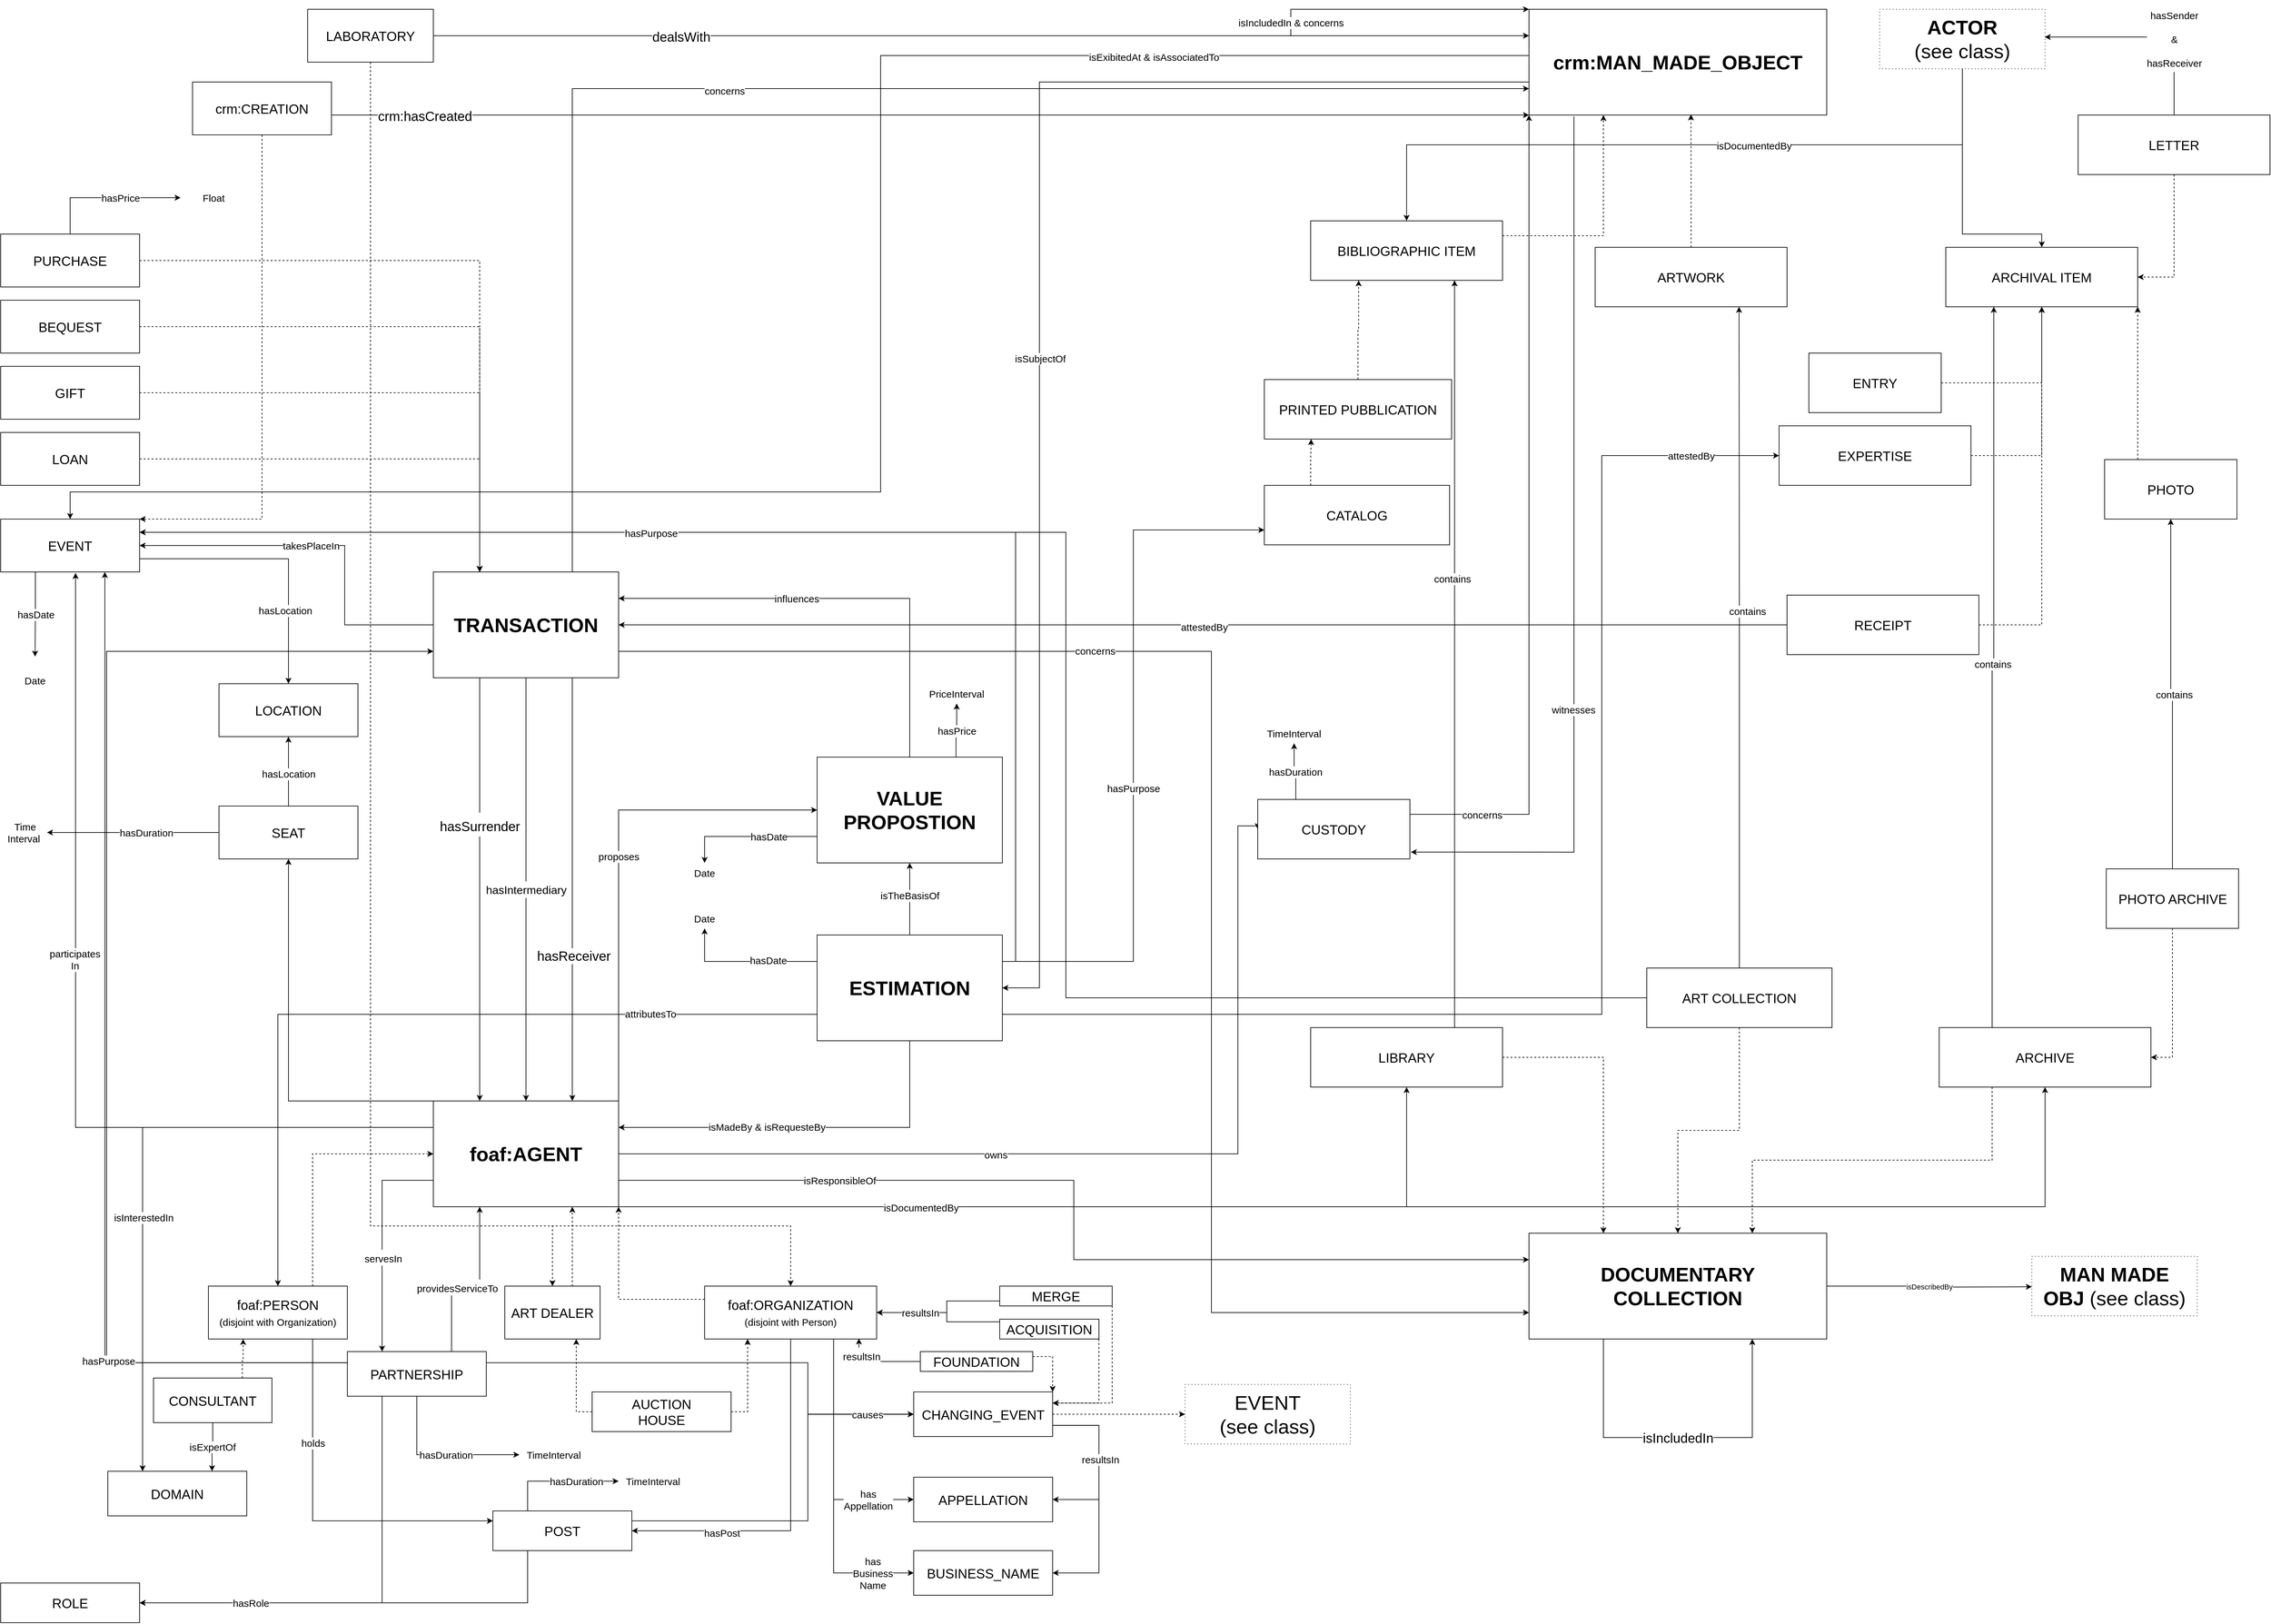 <mxfile version="17.2.1" type="device"><diagram id="yeJaH2iezt4mkg9Asizc" name="Pagina-1"><mxGraphModel dx="1577" dy="2862" grid="1" gridSize="10" guides="1" tooltips="1" connect="1" arrows="1" fold="1" page="1" pageScale="1" pageWidth="1169" pageHeight="827" math="0" shadow="0"><root><mxCell id="0"/><mxCell id="1" parent="0"/><mxCell id="xpcGSEQI2Gmbo490crBK-263" style="edgeStyle=orthogonalEdgeStyle;rounded=0;orthogonalLoop=1;jettySize=auto;html=1;exitX=0;exitY=0.25;exitDx=0;exitDy=0;entryX=0;entryY=0.75;entryDx=0;entryDy=0;fontSize=15;" parent="1" source="xpcGSEQI2Gmbo490crBK-17" target="xpcGSEQI2Gmbo490crBK-2" edge="1"><mxGeometry relative="1" as="geometry"><Array as="points"><mxPoint x="170" y="417"/><mxPoint x="170" y="-659"/></Array></mxGeometry></mxCell><mxCell id="xpcGSEQI2Gmbo490crBK-18" style="edgeStyle=orthogonalEdgeStyle;rounded=0;orthogonalLoop=1;jettySize=auto;html=1;exitX=0;exitY=0.75;exitDx=0;exitDy=0;fontSize=15;entryX=0.25;entryY=0;entryDx=0;entryDy=0;" parent="1" source="xpcGSEQI2Gmbo490crBK-1" target="xpcGSEQI2Gmbo490crBK-17" edge="1"><mxGeometry relative="1" as="geometry"/></mxCell><mxCell id="xpcGSEQI2Gmbo490crBK-19" value="&lt;font style=&quot;font-size: 15px&quot;&gt;servesIn&lt;/font&gt;" style="edgeLabel;html=1;align=center;verticalAlign=middle;resizable=0;points=[];fontSize=20;" parent="xpcGSEQI2Gmbo490crBK-18" vertex="1" connectable="0"><mxGeometry x="0.145" y="1" relative="1" as="geometry"><mxPoint y="1" as="offset"/></mxGeometry></mxCell><mxCell id="xpcGSEQI2Gmbo490crBK-66" style="edgeStyle=orthogonalEdgeStyle;rounded=0;orthogonalLoop=1;jettySize=auto;html=1;exitX=0;exitY=0.25;exitDx=0;exitDy=0;entryX=0.25;entryY=0;entryDx=0;entryDy=0;fontSize=15;" parent="1" source="xpcGSEQI2Gmbo490crBK-1" target="xpcGSEQI2Gmbo490crBK-52" edge="1"><mxGeometry relative="1" as="geometry"/></mxCell><mxCell id="xpcGSEQI2Gmbo490crBK-67" value="isInterestedIn" style="edgeLabel;html=1;align=center;verticalAlign=middle;resizable=0;points=[];fontSize=15;" parent="xpcGSEQI2Gmbo490crBK-66" vertex="1" connectable="0"><mxGeometry x="0.199" y="1" relative="1" as="geometry"><mxPoint as="offset"/></mxGeometry></mxCell><mxCell id="xpcGSEQI2Gmbo490crBK-75" style="edgeStyle=orthogonalEdgeStyle;rounded=0;orthogonalLoop=1;jettySize=auto;html=1;exitX=0;exitY=0;exitDx=0;exitDy=0;entryX=0.5;entryY=1;entryDx=0;entryDy=0;fontSize=15;" parent="1" source="xpcGSEQI2Gmbo490crBK-1" target="xpcGSEQI2Gmbo490crBK-71" edge="1"><mxGeometry relative="1" as="geometry"><Array as="points"><mxPoint x="445" y="21"/></Array></mxGeometry></mxCell><mxCell id="xpcGSEQI2Gmbo490crBK-129" style="edgeStyle=orthogonalEdgeStyle;rounded=0;orthogonalLoop=1;jettySize=auto;html=1;exitX=0;exitY=0.25;exitDx=0;exitDy=0;entryX=0.539;entryY=1.019;entryDx=0;entryDy=0;entryPerimeter=0;fontSize=15;" parent="1" source="xpcGSEQI2Gmbo490crBK-1" target="xpcGSEQI2Gmbo490crBK-68" edge="1"><mxGeometry relative="1" as="geometry"/></mxCell><mxCell id="xpcGSEQI2Gmbo490crBK-130" value="participates&lt;br&gt;In" style="edgeLabel;html=1;align=center;verticalAlign=middle;resizable=0;points=[];fontSize=15;" parent="xpcGSEQI2Gmbo490crBK-129" vertex="1" connectable="0"><mxGeometry x="0.152" y="1" relative="1" as="geometry"><mxPoint y="-1" as="offset"/></mxGeometry></mxCell><mxCell id="xpcGSEQI2Gmbo490crBK-132" value="proposes" style="edgeStyle=orthogonalEdgeStyle;rounded=0;orthogonalLoop=1;jettySize=auto;html=1;exitX=1;exitY=0;exitDx=0;exitDy=0;entryX=0;entryY=0.5;entryDx=0;entryDy=0;fontSize=15;" parent="1" source="xpcGSEQI2Gmbo490crBK-1" target="xpcGSEQI2Gmbo490crBK-41" edge="1"><mxGeometry relative="1" as="geometry"/></mxCell><mxCell id="xpcGSEQI2Gmbo490crBK-155" style="edgeStyle=orthogonalEdgeStyle;rounded=0;orthogonalLoop=1;jettySize=auto;html=1;exitX=1;exitY=0.75;exitDx=0;exitDy=0;entryX=0;entryY=0.25;entryDx=0;entryDy=0;fontSize=15;" parent="1" source="xpcGSEQI2Gmbo490crBK-1" target="xpcGSEQI2Gmbo490crBK-153" edge="1"><mxGeometry relative="1" as="geometry"/></mxCell><mxCell id="xpcGSEQI2Gmbo490crBK-156" value="isResponsibleOf" style="edgeLabel;html=1;align=center;verticalAlign=middle;resizable=0;points=[];fontSize=15;" parent="xpcGSEQI2Gmbo490crBK-155" vertex="1" connectable="0"><mxGeometry x="-0.555" relative="1" as="geometry"><mxPoint x="1" as="offset"/></mxGeometry></mxCell><mxCell id="xpcGSEQI2Gmbo490crBK-193" style="edgeStyle=orthogonalEdgeStyle;rounded=0;orthogonalLoop=1;jettySize=auto;html=1;exitX=1;exitY=0.5;exitDx=0;exitDy=0;entryX=0;entryY=0.5;entryDx=0;entryDy=0;fontSize=15;" parent="1" source="xpcGSEQI2Gmbo490crBK-1" target="xpcGSEQI2Gmbo490crBK-186" edge="1"><mxGeometry relative="1" as="geometry"><Array as="points"><mxPoint x="1880" y="101"/><mxPoint x="1880" y="-395"/></Array></mxGeometry></mxCell><mxCell id="xpcGSEQI2Gmbo490crBK-216" value="owns" style="edgeLabel;html=1;align=center;verticalAlign=middle;resizable=0;points=[];fontSize=15;" parent="xpcGSEQI2Gmbo490crBK-193" vertex="1" connectable="0"><mxGeometry x="-0.223" y="-1" relative="1" as="geometry"><mxPoint as="offset"/></mxGeometry></mxCell><mxCell id="xpcGSEQI2Gmbo490crBK-220" style="edgeStyle=orthogonalEdgeStyle;rounded=0;orthogonalLoop=1;jettySize=auto;html=1;exitX=1;exitY=1;exitDx=0;exitDy=0;entryX=0.5;entryY=1;entryDx=0;entryDy=0;fontSize=15;" parent="1" source="xpcGSEQI2Gmbo490crBK-1" target="xpcGSEQI2Gmbo490crBK-172" edge="1"><mxGeometry relative="1" as="geometry"><Array as="points"><mxPoint x="2135" y="181"/></Array></mxGeometry></mxCell><mxCell id="xpcGSEQI2Gmbo490crBK-221" style="edgeStyle=orthogonalEdgeStyle;rounded=0;orthogonalLoop=1;jettySize=auto;html=1;exitX=1;exitY=1;exitDx=0;exitDy=0;entryX=0.5;entryY=1;entryDx=0;entryDy=0;fontSize=15;" parent="1" source="xpcGSEQI2Gmbo490crBK-1" target="xpcGSEQI2Gmbo490crBK-174" edge="1"><mxGeometry relative="1" as="geometry"><Array as="points"><mxPoint x="3100" y="181"/></Array></mxGeometry></mxCell><mxCell id="xpcGSEQI2Gmbo490crBK-222" value="isDocumentedBy" style="edgeLabel;html=1;align=center;verticalAlign=middle;resizable=0;points=[];fontSize=15;" parent="xpcGSEQI2Gmbo490crBK-221" vertex="1" connectable="0"><mxGeometry x="-0.609" y="-1" relative="1" as="geometry"><mxPoint as="offset"/></mxGeometry></mxCell><mxCell id="xpcGSEQI2Gmbo490crBK-1" value="&lt;span style=&quot;font-size: 30px&quot;&gt;&lt;b&gt;foaf:AGENT&lt;/b&gt;&lt;/span&gt;" style="rounded=0;whiteSpace=wrap;html=1;" parent="1" vertex="1"><mxGeometry x="664" y="21" width="280" height="160" as="geometry"/></mxCell><mxCell id="xpcGSEQI2Gmbo490crBK-3" style="edgeStyle=orthogonalEdgeStyle;rounded=0;orthogonalLoop=1;jettySize=auto;html=1;exitX=0.25;exitY=1;exitDx=0;exitDy=0;entryX=0.25;entryY=0;entryDx=0;entryDy=0;fontSize=30;" parent="1" source="xpcGSEQI2Gmbo490crBK-2" target="xpcGSEQI2Gmbo490crBK-1" edge="1"><mxGeometry relative="1" as="geometry"/></mxCell><mxCell id="xpcGSEQI2Gmbo490crBK-5" value="&lt;font style=&quot;font-size: 20px&quot;&gt;hasSurrender&lt;/font&gt;" style="edgeLabel;html=1;align=center;verticalAlign=middle;resizable=0;points=[];fontSize=30;" parent="xpcGSEQI2Gmbo490crBK-3" vertex="1" connectable="0"><mxGeometry x="-0.027" relative="1" as="geometry"><mxPoint y="-91" as="offset"/></mxGeometry></mxCell><mxCell id="xpcGSEQI2Gmbo490crBK-4" style="edgeStyle=orthogonalEdgeStyle;rounded=0;orthogonalLoop=1;jettySize=auto;html=1;exitX=0.75;exitY=1;exitDx=0;exitDy=0;fontSize=30;entryX=0.75;entryY=0;entryDx=0;entryDy=0;" parent="1" source="xpcGSEQI2Gmbo490crBK-2" target="xpcGSEQI2Gmbo490crBK-1" edge="1"><mxGeometry relative="1" as="geometry"/></mxCell><mxCell id="xpcGSEQI2Gmbo490crBK-6" value="hasReceiver" style="edgeLabel;html=1;align=center;verticalAlign=middle;resizable=0;points=[];fontSize=20;" parent="xpcGSEQI2Gmbo490crBK-4" vertex="1" connectable="0"><mxGeometry x="0.312" y="2" relative="1" as="geometry"><mxPoint as="offset"/></mxGeometry></mxCell><mxCell id="xpcGSEQI2Gmbo490crBK-8" style="edgeStyle=orthogonalEdgeStyle;rounded=0;orthogonalLoop=1;jettySize=auto;html=1;exitX=0.5;exitY=1;exitDx=0;exitDy=0;fontSize=20;" parent="1" source="xpcGSEQI2Gmbo490crBK-2" target="xpcGSEQI2Gmbo490crBK-1" edge="1"><mxGeometry relative="1" as="geometry"/></mxCell><mxCell id="xpcGSEQI2Gmbo490crBK-9" value="&lt;font style=&quot;font-size: 17px&quot;&gt;hasIntermediary&lt;/font&gt;" style="edgeLabel;html=1;align=center;verticalAlign=middle;resizable=0;points=[];fontSize=20;" parent="xpcGSEQI2Gmbo490crBK-8" vertex="1" connectable="0"><mxGeometry x="-0.0" relative="1" as="geometry"><mxPoint as="offset"/></mxGeometry></mxCell><mxCell id="xpcGSEQI2Gmbo490crBK-125" value="takesPlaceIn" style="edgeStyle=orthogonalEdgeStyle;rounded=0;orthogonalLoop=1;jettySize=auto;html=1;exitX=0;exitY=0.5;exitDx=0;exitDy=0;entryX=1;entryY=0.5;entryDx=0;entryDy=0;fontSize=15;" parent="1" source="xpcGSEQI2Gmbo490crBK-2" target="xpcGSEQI2Gmbo490crBK-68" edge="1"><mxGeometry x="0.078" relative="1" as="geometry"><Array as="points"><mxPoint x="530" y="-699"/><mxPoint x="530" y="-819"/></Array><mxPoint x="-1" as="offset"/></mxGeometry></mxCell><mxCell id="xpcGSEQI2Gmbo490crBK-175" style="edgeStyle=orthogonalEdgeStyle;rounded=0;orthogonalLoop=1;jettySize=auto;html=1;exitX=0.75;exitY=0;exitDx=0;exitDy=0;entryX=0;entryY=0.75;entryDx=0;entryDy=0;fontSize=15;" parent="1" source="xpcGSEQI2Gmbo490crBK-2" target="xpcGSEQI2Gmbo490crBK-131" edge="1"><mxGeometry relative="1" as="geometry"/></mxCell><mxCell id="xpcGSEQI2Gmbo490crBK-176" value="concerns" style="edgeLabel;html=1;align=center;verticalAlign=middle;resizable=0;points=[];fontSize=15;" parent="xpcGSEQI2Gmbo490crBK-175" vertex="1" connectable="0"><mxGeometry x="-0.118" y="-3" relative="1" as="geometry"><mxPoint x="1" as="offset"/></mxGeometry></mxCell><mxCell id="xpcGSEQI2Gmbo490crBK-180" style="edgeStyle=orthogonalEdgeStyle;rounded=0;orthogonalLoop=1;jettySize=auto;html=1;exitX=1;exitY=0.75;exitDx=0;exitDy=0;entryX=0;entryY=0.75;entryDx=0;entryDy=0;fontSize=15;" parent="1" source="xpcGSEQI2Gmbo490crBK-2" target="xpcGSEQI2Gmbo490crBK-153" edge="1"><mxGeometry relative="1" as="geometry"><Array as="points"><mxPoint x="1840" y="-659"/><mxPoint x="1840" y="341"/></Array></mxGeometry></mxCell><mxCell id="xpcGSEQI2Gmbo490crBK-181" value="concerns" style="edgeLabel;html=1;align=center;verticalAlign=middle;resizable=0;points=[];fontSize=15;" parent="xpcGSEQI2Gmbo490crBK-180" vertex="1" connectable="0"><mxGeometry x="-0.394" y="-3" relative="1" as="geometry"><mxPoint y="-4" as="offset"/></mxGeometry></mxCell><mxCell id="xpcGSEQI2Gmbo490crBK-2" value="&lt;font style=&quot;font-size: 30px&quot;&gt;&lt;b&gt;TRANSACTION&lt;/b&gt;&lt;/font&gt;" style="rounded=0;whiteSpace=wrap;html=1;" parent="1" vertex="1"><mxGeometry x="664" y="-779" width="280" height="160" as="geometry"/></mxCell><mxCell id="xpcGSEQI2Gmbo490crBK-16" style="edgeStyle=orthogonalEdgeStyle;rounded=0;orthogonalLoop=1;jettySize=auto;html=1;exitX=0.75;exitY=0;exitDx=0;exitDy=0;entryX=0;entryY=0.5;entryDx=0;entryDy=0;dashed=1;fontSize=20;" parent="1" source="xpcGSEQI2Gmbo490crBK-10" target="xpcGSEQI2Gmbo490crBK-1" edge="1"><mxGeometry relative="1" as="geometry"><Array as="points"><mxPoint x="481" y="101"/></Array></mxGeometry></mxCell><mxCell id="xpcGSEQI2Gmbo490crBK-39" style="edgeStyle=orthogonalEdgeStyle;rounded=0;orthogonalLoop=1;jettySize=auto;html=1;exitX=0.75;exitY=1;exitDx=0;exitDy=0;entryX=0;entryY=0.25;entryDx=0;entryDy=0;fontSize=15;" parent="1" source="xpcGSEQI2Gmbo490crBK-10" target="xpcGSEQI2Gmbo490crBK-27" edge="1"><mxGeometry relative="1" as="geometry"/></mxCell><mxCell id="xpcGSEQI2Gmbo490crBK-45" value="holds" style="edgeLabel;html=1;align=center;verticalAlign=middle;resizable=0;points=[];fontSize=15;" parent="xpcGSEQI2Gmbo490crBK-39" vertex="1" connectable="0"><mxGeometry x="-0.427" relative="1" as="geometry"><mxPoint as="offset"/></mxGeometry></mxCell><mxCell id="xpcGSEQI2Gmbo490crBK-10" value="&lt;font&gt;foaf:PERSON&lt;br&gt;&lt;font style=&quot;font-size: 15px&quot;&gt;(disjoint with Organization)&lt;/font&gt;&lt;br&gt;&lt;/font&gt;" style="rounded=0;whiteSpace=wrap;html=1;fontSize=20;" parent="1" vertex="1"><mxGeometry x="324" y="301" width="210" height="80" as="geometry"/></mxCell><mxCell id="xpcGSEQI2Gmbo490crBK-21" style="edgeStyle=orthogonalEdgeStyle;rounded=0;orthogonalLoop=1;jettySize=auto;html=1;exitX=0.75;exitY=0;exitDx=0;exitDy=0;fontSize=20;dashed=1;" parent="1" source="xpcGSEQI2Gmbo490crBK-11" edge="1"><mxGeometry relative="1" as="geometry"><mxPoint x="874" y="181" as="targetPoint"/><Array as="points"><mxPoint x="874" y="301"/></Array></mxGeometry></mxCell><mxCell id="xpcGSEQI2Gmbo490crBK-11" value="&lt;font style=&quot;font-size: 20px;&quot;&gt;ART DEALER&lt;/font&gt;" style="rounded=0;whiteSpace=wrap;html=1;fontSize=20;" parent="1" vertex="1"><mxGeometry x="772" y="301" width="144" height="80" as="geometry"/></mxCell><mxCell id="xpcGSEQI2Gmbo490crBK-22" style="edgeStyle=orthogonalEdgeStyle;rounded=0;orthogonalLoop=1;jettySize=auto;html=1;exitX=0;exitY=0.25;exitDx=0;exitDy=0;entryX=1;entryY=1;entryDx=0;entryDy=0;fontSize=20;dashed=1;" parent="1" source="xpcGSEQI2Gmbo490crBK-12" target="xpcGSEQI2Gmbo490crBK-1" edge="1"><mxGeometry relative="1" as="geometry"/></mxCell><mxCell id="xpcGSEQI2Gmbo490crBK-28" style="edgeStyle=orthogonalEdgeStyle;rounded=0;orthogonalLoop=1;jettySize=auto;html=1;exitX=0.5;exitY=1;exitDx=0;exitDy=0;entryX=1;entryY=0.5;entryDx=0;entryDy=0;fontSize=20;" parent="1" source="xpcGSEQI2Gmbo490crBK-12" target="xpcGSEQI2Gmbo490crBK-27" edge="1"><mxGeometry relative="1" as="geometry"/></mxCell><mxCell id="xpcGSEQI2Gmbo490crBK-29" value="&lt;font style=&quot;font-size: 15px&quot;&gt;hasPost&lt;/font&gt;" style="edgeLabel;html=1;align=center;verticalAlign=middle;resizable=0;points=[];fontSize=20;" parent="xpcGSEQI2Gmbo490crBK-28" vertex="1" connectable="0"><mxGeometry x="0.486" y="1" relative="1" as="geometry"><mxPoint as="offset"/></mxGeometry></mxCell><mxCell id="xpcGSEQI2Gmbo490crBK-110" style="edgeStyle=orthogonalEdgeStyle;rounded=0;orthogonalLoop=1;jettySize=auto;html=1;exitX=0.75;exitY=1;exitDx=0;exitDy=0;entryX=0;entryY=0.5;entryDx=0;entryDy=0;fontSize=15;" parent="1" source="xpcGSEQI2Gmbo490crBK-12" target="xpcGSEQI2Gmbo490crBK-100" edge="1"><mxGeometry relative="1" as="geometry"/></mxCell><mxCell id="xpcGSEQI2Gmbo490crBK-114" value="has&lt;br&gt;Appellation" style="edgeLabel;html=1;align=center;verticalAlign=middle;resizable=0;points=[];fontSize=15;" parent="xpcGSEQI2Gmbo490crBK-110" vertex="1" connectable="0"><mxGeometry x="0.604" relative="1" as="geometry"><mxPoint x="3" as="offset"/></mxGeometry></mxCell><mxCell id="xpcGSEQI2Gmbo490crBK-111" style="edgeStyle=orthogonalEdgeStyle;rounded=0;orthogonalLoop=1;jettySize=auto;html=1;exitX=0.75;exitY=1;exitDx=0;exitDy=0;entryX=0;entryY=0.5;entryDx=0;entryDy=0;fontSize=15;" parent="1" source="xpcGSEQI2Gmbo490crBK-12" target="xpcGSEQI2Gmbo490crBK-101" edge="1"><mxGeometry relative="1" as="geometry"/></mxCell><mxCell id="xpcGSEQI2Gmbo490crBK-115" value="has&lt;br&gt;Business&lt;br&gt;Name" style="edgeLabel;html=1;align=center;verticalAlign=middle;resizable=0;points=[];fontSize=15;" parent="xpcGSEQI2Gmbo490crBK-111" vertex="1" connectable="0"><mxGeometry x="0.738" y="-4" relative="1" as="geometry"><mxPoint y="-4" as="offset"/></mxGeometry></mxCell><mxCell id="xpcGSEQI2Gmbo490crBK-12" value="&lt;font style=&quot;font-size: 20px&quot;&gt;foaf:ORGANIZATION&lt;br&gt;&lt;span style=&quot;font-size: 15px&quot;&gt;(disjoint with Person)&lt;/span&gt;&lt;br&gt;&lt;/font&gt;" style="rounded=0;whiteSpace=wrap;html=1;fontSize=20;" parent="1" vertex="1"><mxGeometry x="1074" y="301" width="260" height="80" as="geometry"/></mxCell><mxCell id="xpcGSEQI2Gmbo490crBK-14" style="edgeStyle=orthogonalEdgeStyle;rounded=0;orthogonalLoop=1;jettySize=auto;html=1;exitX=1;exitY=0.5;exitDx=0;exitDy=0;entryX=0.25;entryY=1;entryDx=0;entryDy=0;fontSize=23;dashed=1;" parent="1" source="xpcGSEQI2Gmbo490crBK-13" target="xpcGSEQI2Gmbo490crBK-12" edge="1"><mxGeometry relative="1" as="geometry"/></mxCell><mxCell id="xpcGSEQI2Gmbo490crBK-26" style="edgeStyle=orthogonalEdgeStyle;rounded=0;orthogonalLoop=1;jettySize=auto;html=1;exitX=0;exitY=0.5;exitDx=0;exitDy=0;entryX=0.75;entryY=1;entryDx=0;entryDy=0;fontSize=21;dashed=1;" parent="1" source="xpcGSEQI2Gmbo490crBK-13" target="xpcGSEQI2Gmbo490crBK-11" edge="1"><mxGeometry relative="1" as="geometry"/></mxCell><mxCell id="xpcGSEQI2Gmbo490crBK-13" value="&lt;font style=&quot;font-size: 20px&quot;&gt;AUCTION &lt;br&gt;HOUSE&lt;/font&gt;" style="rounded=0;whiteSpace=wrap;html=1;" parent="1" vertex="1"><mxGeometry x="904" y="461" width="210" height="60" as="geometry"/></mxCell><mxCell id="xpcGSEQI2Gmbo490crBK-24" style="edgeStyle=orthogonalEdgeStyle;rounded=0;orthogonalLoop=1;jettySize=auto;html=1;exitX=0.75;exitY=0;exitDx=0;exitDy=0;entryX=0.25;entryY=1;entryDx=0;entryDy=0;fontSize=15;" parent="1" source="xpcGSEQI2Gmbo490crBK-17" target="xpcGSEQI2Gmbo490crBK-1" edge="1"><mxGeometry relative="1" as="geometry"><Array as="points"><mxPoint x="691" y="301"/><mxPoint x="734" y="301"/></Array></mxGeometry></mxCell><mxCell id="xpcGSEQI2Gmbo490crBK-25" value="&lt;font style=&quot;font-size: 15px&quot;&gt;providesServiceTo&lt;/font&gt;" style="edgeLabel;html=1;align=center;verticalAlign=middle;resizable=0;points=[];fontSize=20;" parent="xpcGSEQI2Gmbo490crBK-24" vertex="1" connectable="0"><mxGeometry x="-0.605" y="1" relative="1" as="geometry"><mxPoint x="9" y="-47" as="offset"/></mxGeometry></mxCell><mxCell id="xpcGSEQI2Gmbo490crBK-32" style="edgeStyle=orthogonalEdgeStyle;rounded=0;orthogonalLoop=1;jettySize=auto;html=1;exitX=0.5;exitY=1;exitDx=0;exitDy=0;entryX=0;entryY=0.5;entryDx=0;entryDy=0;fontSize=15;" parent="1" source="xpcGSEQI2Gmbo490crBK-17" target="xpcGSEQI2Gmbo490crBK-31" edge="1"><mxGeometry relative="1" as="geometry"/></mxCell><mxCell id="xpcGSEQI2Gmbo490crBK-34" value="hasDuration" style="edgeLabel;html=1;align=center;verticalAlign=middle;resizable=0;points=[];fontSize=15;" parent="xpcGSEQI2Gmbo490crBK-32" vertex="1" connectable="0"><mxGeometry x="-0.213" y="1" relative="1" as="geometry"><mxPoint x="36" y="1" as="offset"/></mxGeometry></mxCell><mxCell id="xpcGSEQI2Gmbo490crBK-43" style="edgeStyle=orthogonalEdgeStyle;rounded=0;orthogonalLoop=1;jettySize=auto;html=1;exitX=0.25;exitY=1;exitDx=0;exitDy=0;entryX=1;entryY=0.5;entryDx=0;entryDy=0;fontSize=15;" parent="1" source="xpcGSEQI2Gmbo490crBK-17" target="xpcGSEQI2Gmbo490crBK-30" edge="1"><mxGeometry relative="1" as="geometry"/></mxCell><mxCell id="xpcGSEQI2Gmbo490crBK-69" style="edgeStyle=orthogonalEdgeStyle;rounded=0;orthogonalLoop=1;jettySize=auto;html=1;exitX=0;exitY=0.25;exitDx=0;exitDy=0;entryX=0.75;entryY=1;entryDx=0;entryDy=0;fontSize=15;" parent="1" source="xpcGSEQI2Gmbo490crBK-17" target="xpcGSEQI2Gmbo490crBK-68" edge="1"><mxGeometry relative="1" as="geometry"/></mxCell><mxCell id="xpcGSEQI2Gmbo490crBK-70" value="hasPurpose" style="edgeLabel;html=1;align=center;verticalAlign=middle;resizable=0;points=[];fontSize=15;" parent="xpcGSEQI2Gmbo490crBK-69" vertex="1" connectable="0"><mxGeometry x="-0.468" y="-2" relative="1" as="geometry"><mxPoint x="3" y="46" as="offset"/></mxGeometry></mxCell><mxCell id="xpcGSEQI2Gmbo490crBK-105" style="edgeStyle=orthogonalEdgeStyle;rounded=0;orthogonalLoop=1;jettySize=auto;html=1;exitX=1;exitY=0.25;exitDx=0;exitDy=0;entryX=0;entryY=0.5;entryDx=0;entryDy=0;fontSize=15;" parent="1" source="xpcGSEQI2Gmbo490crBK-17" target="xpcGSEQI2Gmbo490crBK-93" edge="1"><mxGeometry relative="1" as="geometry"><Array as="points"><mxPoint x="1230" y="417"/><mxPoint x="1230" y="495"/></Array></mxGeometry></mxCell><mxCell id="xpcGSEQI2Gmbo490crBK-17" value="&lt;font style=&quot;font-size: 20px;&quot;&gt;PARTNERSHIP&lt;/font&gt;" style="rounded=0;whiteSpace=wrap;html=1;fontSize=20;" parent="1" vertex="1"><mxGeometry x="534" y="400" width="210" height="67.5" as="geometry"/></mxCell><mxCell id="xpcGSEQI2Gmbo490crBK-36" style="edgeStyle=orthogonalEdgeStyle;rounded=0;orthogonalLoop=1;jettySize=auto;html=1;exitX=0.25;exitY=0;exitDx=0;exitDy=0;entryX=0;entryY=0.5;entryDx=0;entryDy=0;fontSize=15;" parent="1" source="xpcGSEQI2Gmbo490crBK-27" target="xpcGSEQI2Gmbo490crBK-35" edge="1"><mxGeometry relative="1" as="geometry"/></mxCell><mxCell id="xpcGSEQI2Gmbo490crBK-37" value="hasDuration" style="edgeLabel;html=1;align=center;verticalAlign=middle;resizable=0;points=[];fontSize=15;" parent="xpcGSEQI2Gmbo490crBK-36" vertex="1" connectable="0"><mxGeometry x="-0.061" y="-2" relative="1" as="geometry"><mxPoint x="33" y="-2" as="offset"/></mxGeometry></mxCell><mxCell id="xpcGSEQI2Gmbo490crBK-49" style="edgeStyle=orthogonalEdgeStyle;rounded=0;orthogonalLoop=1;jettySize=auto;html=1;exitX=0.25;exitY=1;exitDx=0;exitDy=0;entryX=1;entryY=0.5;entryDx=0;entryDy=0;fontSize=15;" parent="1" source="xpcGSEQI2Gmbo490crBK-27" target="xpcGSEQI2Gmbo490crBK-30" edge="1"><mxGeometry relative="1" as="geometry"/></mxCell><mxCell id="xpcGSEQI2Gmbo490crBK-50" value="hasRole" style="edgeLabel;html=1;align=center;verticalAlign=middle;resizable=0;points=[];fontSize=15;" parent="xpcGSEQI2Gmbo490crBK-49" vertex="1" connectable="0"><mxGeometry x="0.499" y="3" relative="1" as="geometry"><mxPoint x="1" y="-3" as="offset"/></mxGeometry></mxCell><mxCell id="xpcGSEQI2Gmbo490crBK-107" style="edgeStyle=orthogonalEdgeStyle;rounded=0;orthogonalLoop=1;jettySize=auto;html=1;exitX=1;exitY=0.25;exitDx=0;exitDy=0;entryX=0;entryY=0.5;entryDx=0;entryDy=0;fontSize=15;" parent="1" source="xpcGSEQI2Gmbo490crBK-27" target="xpcGSEQI2Gmbo490crBK-93" edge="1"><mxGeometry relative="1" as="geometry"><Array as="points"><mxPoint x="1230" y="656"/><mxPoint x="1230" y="495"/></Array></mxGeometry></mxCell><mxCell id="xpcGSEQI2Gmbo490crBK-108" value="causes" style="edgeLabel;html=1;align=center;verticalAlign=middle;resizable=0;points=[];fontSize=15;" parent="xpcGSEQI2Gmbo490crBK-107" vertex="1" connectable="0"><mxGeometry x="0.628" relative="1" as="geometry"><mxPoint x="39" as="offset"/></mxGeometry></mxCell><mxCell id="xpcGSEQI2Gmbo490crBK-27" value="&lt;span style=&quot;font-size: 20px&quot;&gt;POST&lt;/span&gt;" style="rounded=0;whiteSpace=wrap;html=1;" parent="1" vertex="1"><mxGeometry x="754" y="641" width="210" height="60" as="geometry"/></mxCell><mxCell id="xpcGSEQI2Gmbo490crBK-30" value="&lt;span style=&quot;font-size: 20px&quot;&gt;ROLE&lt;/span&gt;" style="rounded=0;whiteSpace=wrap;html=1;" parent="1" vertex="1"><mxGeometry x="10" y="750" width="210" height="60" as="geometry"/></mxCell><mxCell id="xpcGSEQI2Gmbo490crBK-31" value="&amp;nbsp;TimeInterval" style="text;html=1;strokeColor=none;fillColor=none;align=center;verticalAlign=middle;whiteSpace=wrap;rounded=0;fontSize=15;" parent="1" vertex="1"><mxGeometry x="794" y="541" width="100" height="30" as="geometry"/></mxCell><mxCell id="xpcGSEQI2Gmbo490crBK-35" value="&amp;nbsp;TimeInterval" style="text;html=1;strokeColor=none;fillColor=none;align=center;verticalAlign=middle;whiteSpace=wrap;rounded=0;fontSize=15;" parent="1" vertex="1"><mxGeometry x="944" y="581" width="100" height="30" as="geometry"/></mxCell><mxCell id="xpcGSEQI2Gmbo490crBK-126" style="edgeStyle=orthogonalEdgeStyle;rounded=0;orthogonalLoop=1;jettySize=auto;html=1;exitX=0;exitY=0.75;exitDx=0;exitDy=0;entryX=0.5;entryY=0;entryDx=0;entryDy=0;fontSize=15;" parent="1" source="xpcGSEQI2Gmbo490crBK-40" target="xpcGSEQI2Gmbo490crBK-10" edge="1"><mxGeometry relative="1" as="geometry"/></mxCell><mxCell id="xpcGSEQI2Gmbo490crBK-127" value="attributesTo" style="edgeLabel;html=1;align=center;verticalAlign=middle;resizable=0;points=[];fontSize=15;" parent="xpcGSEQI2Gmbo490crBK-126" vertex="1" connectable="0"><mxGeometry x="-0.589" y="4" relative="1" as="geometry"><mxPoint y="-5" as="offset"/></mxGeometry></mxCell><mxCell id="xpcGSEQI2Gmbo490crBK-135" style="edgeStyle=orthogonalEdgeStyle;rounded=0;orthogonalLoop=1;jettySize=auto;html=1;exitX=0.5;exitY=0;exitDx=0;exitDy=0;entryX=0.5;entryY=1;entryDx=0;entryDy=0;fontSize=15;" parent="1" source="xpcGSEQI2Gmbo490crBK-40" target="xpcGSEQI2Gmbo490crBK-41" edge="1"><mxGeometry relative="1" as="geometry"/></mxCell><mxCell id="xpcGSEQI2Gmbo490crBK-136" value="isTheBasisOf" style="edgeLabel;html=1;align=center;verticalAlign=middle;resizable=0;points=[];fontSize=15;" parent="xpcGSEQI2Gmbo490crBK-135" vertex="1" connectable="0"><mxGeometry x="0.714" y="-1" relative="1" as="geometry"><mxPoint x="-1" y="33" as="offset"/></mxGeometry></mxCell><mxCell id="xpcGSEQI2Gmbo490crBK-141" style="edgeStyle=orthogonalEdgeStyle;rounded=0;orthogonalLoop=1;jettySize=auto;html=1;exitX=0;exitY=0.25;exitDx=0;exitDy=0;fontSize=15;" parent="1" source="xpcGSEQI2Gmbo490crBK-40" target="xpcGSEQI2Gmbo490crBK-140" edge="1"><mxGeometry relative="1" as="geometry"/></mxCell><mxCell id="xpcGSEQI2Gmbo490crBK-142" value="hasDate" style="edgeLabel;html=1;align=center;verticalAlign=middle;resizable=0;points=[];fontSize=15;" parent="xpcGSEQI2Gmbo490crBK-141" vertex="1" connectable="0"><mxGeometry x="0.009" y="-2" relative="1" as="geometry"><mxPoint x="37" as="offset"/></mxGeometry></mxCell><mxCell id="xpcGSEQI2Gmbo490crBK-149" style="edgeStyle=orthogonalEdgeStyle;rounded=0;orthogonalLoop=1;jettySize=auto;html=1;exitX=0.5;exitY=1;exitDx=0;exitDy=0;entryX=1;entryY=0.25;entryDx=0;entryDy=0;fontSize=15;" parent="1" source="xpcGSEQI2Gmbo490crBK-40" target="xpcGSEQI2Gmbo490crBK-1" edge="1"><mxGeometry relative="1" as="geometry"/></mxCell><mxCell id="xpcGSEQI2Gmbo490crBK-150" value="isMadeBy &amp;amp; isRequesteBy" style="edgeLabel;html=1;align=center;verticalAlign=middle;resizable=0;points=[];fontSize=15;" parent="xpcGSEQI2Gmbo490crBK-149" vertex="1" connectable="0"><mxGeometry x="0.134" y="2" relative="1" as="geometry"><mxPoint x="-23" y="-3" as="offset"/></mxGeometry></mxCell><mxCell id="xpcGSEQI2Gmbo490crBK-162" style="edgeStyle=orthogonalEdgeStyle;rounded=0;orthogonalLoop=1;jettySize=auto;html=1;exitX=1;exitY=0.25;exitDx=0;exitDy=0;entryX=1;entryY=0.25;entryDx=0;entryDy=0;fontSize=15;" parent="1" source="xpcGSEQI2Gmbo490crBK-40" target="xpcGSEQI2Gmbo490crBK-68" edge="1"><mxGeometry relative="1" as="geometry"/></mxCell><mxCell id="xpcGSEQI2Gmbo490crBK-187" style="edgeStyle=orthogonalEdgeStyle;rounded=0;orthogonalLoop=1;jettySize=auto;html=1;exitX=1;exitY=0.25;exitDx=0;exitDy=0;entryX=0;entryY=0.75;entryDx=0;entryDy=0;fontSize=15;" parent="1" source="xpcGSEQI2Gmbo490crBK-40" target="xpcGSEQI2Gmbo490crBK-165" edge="1"><mxGeometry relative="1" as="geometry"/></mxCell><mxCell id="xpcGSEQI2Gmbo490crBK-188" value="hasPurpose" style="edgeLabel;html=1;align=center;verticalAlign=middle;resizable=0;points=[];fontSize=15;" parent="xpcGSEQI2Gmbo490crBK-187" vertex="1" connectable="0"><mxGeometry x="-0.124" relative="1" as="geometry"><mxPoint y="-1" as="offset"/></mxGeometry></mxCell><mxCell id="xpcGSEQI2Gmbo490crBK-226" style="edgeStyle=orthogonalEdgeStyle;rounded=0;orthogonalLoop=1;jettySize=auto;html=1;exitX=1;exitY=0.75;exitDx=0;exitDy=0;entryX=0;entryY=0.5;entryDx=0;entryDy=0;fontSize=15;" parent="1" source="xpcGSEQI2Gmbo490crBK-40" target="xpcGSEQI2Gmbo490crBK-183" edge="1"><mxGeometry relative="1" as="geometry"><Array as="points"><mxPoint x="2430" y="-110"/><mxPoint x="2430" y="-955"/></Array></mxGeometry></mxCell><mxCell id="xpcGSEQI2Gmbo490crBK-228" value="attestedBy" style="edgeLabel;html=1;align=center;verticalAlign=middle;resizable=0;points=[];fontSize=15;" parent="xpcGSEQI2Gmbo490crBK-226" vertex="1" connectable="0"><mxGeometry x="0.825" y="1" relative="1" as="geometry"><mxPoint x="43" y="1" as="offset"/></mxGeometry></mxCell><mxCell id="xpcGSEQI2Gmbo490crBK-40" value="&lt;span style=&quot;font-size: 30px&quot;&gt;&lt;b&gt;ESTIMATION&lt;/b&gt;&lt;/span&gt;" style="rounded=0;whiteSpace=wrap;html=1;" parent="1" vertex="1"><mxGeometry x="1244" y="-230" width="280" height="160" as="geometry"/></mxCell><mxCell id="xpcGSEQI2Gmbo490crBK-133" style="edgeStyle=orthogonalEdgeStyle;rounded=0;orthogonalLoop=1;jettySize=auto;html=1;exitX=0.5;exitY=0;exitDx=0;exitDy=0;entryX=1;entryY=0.25;entryDx=0;entryDy=0;fontSize=15;" parent="1" source="xpcGSEQI2Gmbo490crBK-41" target="xpcGSEQI2Gmbo490crBK-2" edge="1"><mxGeometry relative="1" as="geometry"/></mxCell><mxCell id="xpcGSEQI2Gmbo490crBK-134" value="influences" style="edgeLabel;html=1;align=center;verticalAlign=middle;resizable=0;points=[];fontSize=15;" parent="xpcGSEQI2Gmbo490crBK-133" vertex="1" connectable="0"><mxGeometry x="0.207" relative="1" as="geometry"><mxPoint x="-1" as="offset"/></mxGeometry></mxCell><mxCell id="xpcGSEQI2Gmbo490crBK-138" style="edgeStyle=orthogonalEdgeStyle;rounded=0;orthogonalLoop=1;jettySize=auto;html=1;exitX=0.75;exitY=0;exitDx=0;exitDy=0;entryX=0.5;entryY=1;entryDx=0;entryDy=0;fontSize=15;" parent="1" source="xpcGSEQI2Gmbo490crBK-41" target="xpcGSEQI2Gmbo490crBK-137" edge="1"><mxGeometry relative="1" as="geometry"/></mxCell><mxCell id="xpcGSEQI2Gmbo490crBK-139" value="hasPrice" style="edgeLabel;html=1;align=center;verticalAlign=middle;resizable=0;points=[];fontSize=15;" parent="xpcGSEQI2Gmbo490crBK-138" vertex="1" connectable="0"><mxGeometry x="0.304" y="1" relative="1" as="geometry"><mxPoint x="1" y="12" as="offset"/></mxGeometry></mxCell><mxCell id="xpcGSEQI2Gmbo490crBK-145" style="edgeStyle=orthogonalEdgeStyle;rounded=0;orthogonalLoop=1;jettySize=auto;html=1;exitX=0;exitY=0.75;exitDx=0;exitDy=0;entryX=0.5;entryY=0;entryDx=0;entryDy=0;fontSize=15;" parent="1" source="xpcGSEQI2Gmbo490crBK-41" target="xpcGSEQI2Gmbo490crBK-144" edge="1"><mxGeometry relative="1" as="geometry"/></mxCell><mxCell id="xpcGSEQI2Gmbo490crBK-146" value="hasDate" style="edgeLabel;html=1;align=center;verticalAlign=middle;resizable=0;points=[];fontSize=15;" parent="xpcGSEQI2Gmbo490crBK-145" vertex="1" connectable="0"><mxGeometry x="-0.292" relative="1" as="geometry"><mxPoint x="1" as="offset"/></mxGeometry></mxCell><mxCell id="xpcGSEQI2Gmbo490crBK-41" value="&lt;span style=&quot;font-size: 30px&quot;&gt;&lt;b&gt;VALUE&lt;br&gt;PROPOSTION&lt;br&gt;&lt;/b&gt;&lt;/span&gt;" style="rounded=0;whiteSpace=wrap;html=1;" parent="1" vertex="1"><mxGeometry x="1244" y="-499" width="280" height="160" as="geometry"/></mxCell><mxCell id="xpcGSEQI2Gmbo490crBK-62" style="edgeStyle=orthogonalEdgeStyle;rounded=0;orthogonalLoop=1;jettySize=auto;html=1;exitX=0.75;exitY=0;exitDx=0;exitDy=0;entryX=0.25;entryY=1;entryDx=0;entryDy=0;dashed=1;fontSize=15;" parent="1" source="xpcGSEQI2Gmbo490crBK-51" target="xpcGSEQI2Gmbo490crBK-10" edge="1"><mxGeometry relative="1" as="geometry"/></mxCell><mxCell id="xpcGSEQI2Gmbo490crBK-65" value="isExpertOf" style="edgeStyle=orthogonalEdgeStyle;rounded=0;orthogonalLoop=1;jettySize=auto;html=1;exitX=0.5;exitY=1;exitDx=0;exitDy=0;entryX=0.75;entryY=0;entryDx=0;entryDy=0;fontSize=15;" parent="1" source="xpcGSEQI2Gmbo490crBK-51" target="xpcGSEQI2Gmbo490crBK-52" edge="1"><mxGeometry relative="1" as="geometry"/></mxCell><mxCell id="xpcGSEQI2Gmbo490crBK-51" value="&lt;font style=&quot;font-size: 20px&quot;&gt;CONSULTANT&lt;/font&gt;" style="rounded=0;whiteSpace=wrap;html=1;fontSize=20;" parent="1" vertex="1"><mxGeometry x="241" y="440" width="179" height="67.5" as="geometry"/></mxCell><mxCell id="xpcGSEQI2Gmbo490crBK-52" value="&lt;font style=&quot;font-size: 20px&quot;&gt;DOMAIN&lt;/font&gt;" style="rounded=0;whiteSpace=wrap;html=1;fontSize=20;" parent="1" vertex="1"><mxGeometry x="172" y="581" width="210" height="67.5" as="geometry"/></mxCell><mxCell id="xpcGSEQI2Gmbo490crBK-79" style="edgeStyle=orthogonalEdgeStyle;rounded=0;orthogonalLoop=1;jettySize=auto;html=1;exitX=1;exitY=0.75;exitDx=0;exitDy=0;fontSize=15;" parent="1" source="xpcGSEQI2Gmbo490crBK-68" target="xpcGSEQI2Gmbo490crBK-77" edge="1"><mxGeometry relative="1" as="geometry"/></mxCell><mxCell id="xpcGSEQI2Gmbo490crBK-91" value="hasLocation" style="edgeLabel;html=1;align=center;verticalAlign=middle;resizable=0;points=[];fontSize=15;" parent="xpcGSEQI2Gmbo490crBK-79" vertex="1" connectable="0"><mxGeometry x="0.294" y="6" relative="1" as="geometry"><mxPoint x="-11" y="35" as="offset"/></mxGeometry></mxCell><mxCell id="xpcGSEQI2Gmbo490crBK-257" style="edgeStyle=orthogonalEdgeStyle;rounded=0;orthogonalLoop=1;jettySize=auto;html=1;exitX=0.25;exitY=1;exitDx=0;exitDy=0;fontSize=15;" parent="1" source="xpcGSEQI2Gmbo490crBK-68" target="xpcGSEQI2Gmbo490crBK-255" edge="1"><mxGeometry relative="1" as="geometry"/></mxCell><mxCell id="xpcGSEQI2Gmbo490crBK-258" value="hasDate" style="edgeLabel;html=1;align=center;verticalAlign=middle;resizable=0;points=[];fontSize=15;" parent="xpcGSEQI2Gmbo490crBK-257" vertex="1" connectable="0"><mxGeometry x="-0.01" relative="1" as="geometry"><mxPoint as="offset"/></mxGeometry></mxCell><mxCell id="xpcGSEQI2Gmbo490crBK-68" value="&lt;font&gt;EVENT&lt;br&gt;&lt;/font&gt;" style="rounded=0;whiteSpace=wrap;html=1;fontSize=20;" parent="1" vertex="1"><mxGeometry x="10" y="-859" width="210" height="80" as="geometry"/></mxCell><mxCell id="xpcGSEQI2Gmbo490crBK-73" style="edgeStyle=orthogonalEdgeStyle;rounded=0;orthogonalLoop=1;jettySize=auto;html=1;exitX=0;exitY=0.5;exitDx=0;exitDy=0;entryX=1;entryY=0.5;entryDx=0;entryDy=0;fontSize=15;" parent="1" source="xpcGSEQI2Gmbo490crBK-71" target="xpcGSEQI2Gmbo490crBK-72" edge="1"><mxGeometry relative="1" as="geometry"/></mxCell><mxCell id="xpcGSEQI2Gmbo490crBK-74" value="hasDuration" style="edgeLabel;html=1;align=center;verticalAlign=middle;resizable=0;points=[];fontSize=15;" parent="xpcGSEQI2Gmbo490crBK-73" vertex="1" connectable="0"><mxGeometry x="-0.074" y="2" relative="1" as="geometry"><mxPoint x="10" y="-2" as="offset"/></mxGeometry></mxCell><mxCell id="xpcGSEQI2Gmbo490crBK-78" style="edgeStyle=orthogonalEdgeStyle;rounded=0;orthogonalLoop=1;jettySize=auto;html=1;exitX=0.5;exitY=0;exitDx=0;exitDy=0;fontSize=15;" parent="1" source="xpcGSEQI2Gmbo490crBK-71" target="xpcGSEQI2Gmbo490crBK-77" edge="1"><mxGeometry relative="1" as="geometry"/></mxCell><mxCell id="xpcGSEQI2Gmbo490crBK-92" value="hasLocation" style="edgeLabel;html=1;align=center;verticalAlign=middle;resizable=0;points=[];fontSize=15;" parent="xpcGSEQI2Gmbo490crBK-78" vertex="1" connectable="0"><mxGeometry x="-0.069" relative="1" as="geometry"><mxPoint as="offset"/></mxGeometry></mxCell><mxCell id="xpcGSEQI2Gmbo490crBK-71" value="&lt;font&gt;SEAT&lt;br&gt;&lt;/font&gt;" style="rounded=0;whiteSpace=wrap;html=1;fontSize=20;" parent="1" vertex="1"><mxGeometry x="340" y="-425" width="210" height="80" as="geometry"/></mxCell><mxCell id="xpcGSEQI2Gmbo490crBK-72" value="&amp;nbsp;Time&lt;br&gt;Interval" style="text;html=1;strokeColor=none;fillColor=none;align=center;verticalAlign=middle;whiteSpace=wrap;rounded=0;fontSize=15;" parent="1" vertex="1"><mxGeometry x="10" y="-400" width="70" height="30" as="geometry"/></mxCell><mxCell id="xpcGSEQI2Gmbo490crBK-77" value="&lt;font&gt;LOCATION&lt;br&gt;&lt;/font&gt;" style="rounded=0;whiteSpace=wrap;html=1;fontSize=20;" parent="1" vertex="1"><mxGeometry x="340" y="-610" width="210" height="80" as="geometry"/></mxCell><mxCell id="xpcGSEQI2Gmbo490crBK-87" style="edgeStyle=orthogonalEdgeStyle;rounded=0;orthogonalLoop=1;jettySize=auto;html=1;exitX=1;exitY=0.5;exitDx=0;exitDy=0;entryX=0.25;entryY=0;entryDx=0;entryDy=0;dashed=1;fontSize=15;" parent="1" source="xpcGSEQI2Gmbo490crBK-80" target="xpcGSEQI2Gmbo490crBK-2" edge="1"><mxGeometry relative="1" as="geometry"/></mxCell><mxCell id="xpcGSEQI2Gmbo490crBK-80" value="&lt;font&gt;LOAN&lt;br&gt;&lt;/font&gt;" style="rounded=0;whiteSpace=wrap;html=1;fontSize=20;" parent="1" vertex="1"><mxGeometry x="10" y="-990" width="210" height="80" as="geometry"/></mxCell><mxCell id="xpcGSEQI2Gmbo490crBK-86" style="edgeStyle=orthogonalEdgeStyle;rounded=0;orthogonalLoop=1;jettySize=auto;html=1;exitX=1;exitY=0.5;exitDx=0;exitDy=0;entryX=0.25;entryY=0;entryDx=0;entryDy=0;dashed=1;fontSize=15;" parent="1" source="xpcGSEQI2Gmbo490crBK-81" target="xpcGSEQI2Gmbo490crBK-2" edge="1"><mxGeometry relative="1" as="geometry"/></mxCell><mxCell id="xpcGSEQI2Gmbo490crBK-81" value="&lt;font&gt;GIFT&lt;br&gt;&lt;/font&gt;" style="rounded=0;whiteSpace=wrap;html=1;fontSize=20;" parent="1" vertex="1"><mxGeometry x="10" y="-1090" width="210" height="80" as="geometry"/></mxCell><mxCell id="xpcGSEQI2Gmbo490crBK-85" style="edgeStyle=orthogonalEdgeStyle;rounded=0;orthogonalLoop=1;jettySize=auto;html=1;exitX=1;exitY=0.5;exitDx=0;exitDy=0;entryX=0.25;entryY=0;entryDx=0;entryDy=0;dashed=1;fontSize=15;" parent="1" source="xpcGSEQI2Gmbo490crBK-82" target="xpcGSEQI2Gmbo490crBK-2" edge="1"><mxGeometry relative="1" as="geometry"/></mxCell><mxCell id="xpcGSEQI2Gmbo490crBK-82" value="&lt;font&gt;BEQUEST&lt;br&gt;&lt;/font&gt;" style="rounded=0;whiteSpace=wrap;html=1;fontSize=20;" parent="1" vertex="1"><mxGeometry x="10" y="-1190" width="210" height="80" as="geometry"/></mxCell><mxCell id="xpcGSEQI2Gmbo490crBK-84" style="edgeStyle=orthogonalEdgeStyle;rounded=0;orthogonalLoop=1;jettySize=auto;html=1;exitX=1;exitY=0.5;exitDx=0;exitDy=0;entryX=0.25;entryY=0;entryDx=0;entryDy=0;fontSize=15;dashed=1;" parent="1" source="xpcGSEQI2Gmbo490crBK-83" target="xpcGSEQI2Gmbo490crBK-2" edge="1"><mxGeometry relative="1" as="geometry"/></mxCell><mxCell id="xpcGSEQI2Gmbo490crBK-89" style="edgeStyle=orthogonalEdgeStyle;rounded=0;orthogonalLoop=1;jettySize=auto;html=1;exitX=0.5;exitY=0;exitDx=0;exitDy=0;entryX=0;entryY=0.5;entryDx=0;entryDy=0;fontSize=15;" parent="1" source="xpcGSEQI2Gmbo490crBK-83" target="xpcGSEQI2Gmbo490crBK-88" edge="1"><mxGeometry relative="1" as="geometry"/></mxCell><mxCell id="xpcGSEQI2Gmbo490crBK-90" value="hasPrice" style="edgeLabel;html=1;align=center;verticalAlign=middle;resizable=0;points=[];fontSize=15;" parent="xpcGSEQI2Gmbo490crBK-89" vertex="1" connectable="0"><mxGeometry x="-0.078" y="-2" relative="1" as="geometry"><mxPoint x="28" y="-2" as="offset"/></mxGeometry></mxCell><mxCell id="xpcGSEQI2Gmbo490crBK-83" value="&lt;font&gt;PURCHASE&lt;br&gt;&lt;/font&gt;" style="rounded=0;whiteSpace=wrap;html=1;fontSize=20;" parent="1" vertex="1"><mxGeometry x="10" y="-1290" width="210" height="80" as="geometry"/></mxCell><mxCell id="xpcGSEQI2Gmbo490crBK-88" value="Float" style="text;html=1;strokeColor=none;fillColor=none;align=center;verticalAlign=middle;whiteSpace=wrap;rounded=0;fontSize=15;" parent="1" vertex="1"><mxGeometry x="282" y="-1360" width="100" height="30" as="geometry"/></mxCell><mxCell id="xpcGSEQI2Gmbo490crBK-112" style="edgeStyle=orthogonalEdgeStyle;rounded=0;orthogonalLoop=1;jettySize=auto;html=1;exitX=1;exitY=0.75;exitDx=0;exitDy=0;entryX=1;entryY=0.5;entryDx=0;entryDy=0;fontSize=15;" parent="1" source="xpcGSEQI2Gmbo490crBK-93" target="xpcGSEQI2Gmbo490crBK-100" edge="1"><mxGeometry relative="1" as="geometry"><Array as="points"><mxPoint x="1670" y="512"/><mxPoint x="1670" y="624"/></Array></mxGeometry></mxCell><mxCell id="xpcGSEQI2Gmbo490crBK-113" style="edgeStyle=orthogonalEdgeStyle;rounded=0;orthogonalLoop=1;jettySize=auto;html=1;exitX=1;exitY=0.75;exitDx=0;exitDy=0;entryX=1;entryY=0.5;entryDx=0;entryDy=0;fontSize=15;" parent="1" source="xpcGSEQI2Gmbo490crBK-93" target="xpcGSEQI2Gmbo490crBK-101" edge="1"><mxGeometry relative="1" as="geometry"><Array as="points"><mxPoint x="1670" y="512"/><mxPoint x="1670" y="735"/></Array></mxGeometry></mxCell><mxCell id="xpcGSEQI2Gmbo490crBK-116" value="resultsIn" style="edgeLabel;html=1;align=center;verticalAlign=middle;resizable=0;points=[];fontSize=15;" parent="xpcGSEQI2Gmbo490crBK-113" vertex="1" connectable="0"><mxGeometry x="-0.33" y="2" relative="1" as="geometry"><mxPoint as="offset"/></mxGeometry></mxCell><mxCell id="Z6Y91KrPM8_fdDXwgyWA-18" style="edgeStyle=orthogonalEdgeStyle;rounded=0;orthogonalLoop=1;jettySize=auto;html=1;exitX=1;exitY=0.5;exitDx=0;exitDy=0;entryX=0;entryY=0.5;entryDx=0;entryDy=0;fontSize=20;startArrow=none;startFill=0;endArrow=classic;endFill=1;dashed=1;" edge="1" parent="1" source="xpcGSEQI2Gmbo490crBK-93" target="Z6Y91KrPM8_fdDXwgyWA-17"><mxGeometry relative="1" as="geometry"/></mxCell><mxCell id="xpcGSEQI2Gmbo490crBK-93" value="&lt;font style=&quot;font-size: 20px&quot;&gt;CHANGING_EVENT&lt;/font&gt;" style="rounded=0;whiteSpace=wrap;html=1;fontSize=20;" parent="1" vertex="1"><mxGeometry x="1390" y="461" width="210" height="67.5" as="geometry"/></mxCell><mxCell id="xpcGSEQI2Gmbo490crBK-100" value="&lt;font style=&quot;font-size: 20px&quot;&gt;APPELLATION&lt;/font&gt;" style="rounded=0;whiteSpace=wrap;html=1;fontSize=20;" parent="1" vertex="1"><mxGeometry x="1390" y="590" width="210" height="67.5" as="geometry"/></mxCell><mxCell id="xpcGSEQI2Gmbo490crBK-101" value="&lt;font style=&quot;font-size: 20px&quot;&gt;BUSINESS_NAME&lt;/font&gt;" style="rounded=0;whiteSpace=wrap;html=1;fontSize=20;" parent="1" vertex="1"><mxGeometry x="1390" y="701" width="210" height="67.5" as="geometry"/></mxCell><mxCell id="xpcGSEQI2Gmbo490crBK-119" style="edgeStyle=orthogonalEdgeStyle;rounded=0;orthogonalLoop=1;jettySize=auto;html=1;exitX=1;exitY=1;exitDx=0;exitDy=0;entryX=1;entryY=0.25;entryDx=0;entryDy=0;fontSize=15;dashed=1;" parent="1" source="xpcGSEQI2Gmbo490crBK-117" target="xpcGSEQI2Gmbo490crBK-93" edge="1"><mxGeometry relative="1" as="geometry"/></mxCell><mxCell id="xpcGSEQI2Gmbo490crBK-123" style="edgeStyle=orthogonalEdgeStyle;rounded=0;orthogonalLoop=1;jettySize=auto;html=1;exitX=0;exitY=0.75;exitDx=0;exitDy=0;entryX=1;entryY=0.5;entryDx=0;entryDy=0;fontSize=15;" parent="1" source="xpcGSEQI2Gmbo490crBK-117" target="xpcGSEQI2Gmbo490crBK-12" edge="1"><mxGeometry relative="1" as="geometry"><Array as="points"><mxPoint x="1440" y="324"/><mxPoint x="1440" y="341"/></Array></mxGeometry></mxCell><mxCell id="xpcGSEQI2Gmbo490crBK-117" value="&lt;font style=&quot;font-size: 20px&quot;&gt;MERGE&lt;/font&gt;" style="rounded=0;whiteSpace=wrap;html=1;fontSize=20;" parent="1" vertex="1"><mxGeometry x="1520" y="301" width="170" height="30" as="geometry"/></mxCell><mxCell id="xpcGSEQI2Gmbo490crBK-120" style="edgeStyle=orthogonalEdgeStyle;rounded=0;orthogonalLoop=1;jettySize=auto;html=1;exitX=1;exitY=1;exitDx=0;exitDy=0;entryX=1;entryY=0.25;entryDx=0;entryDy=0;dashed=1;fontSize=15;" parent="1" source="xpcGSEQI2Gmbo490crBK-118" target="xpcGSEQI2Gmbo490crBK-93" edge="1"><mxGeometry relative="1" as="geometry"/></mxCell><mxCell id="xpcGSEQI2Gmbo490crBK-121" style="edgeStyle=orthogonalEdgeStyle;rounded=0;orthogonalLoop=1;jettySize=auto;html=1;exitX=0;exitY=0.5;exitDx=0;exitDy=0;entryX=1;entryY=0.5;entryDx=0;entryDy=0;fontSize=15;" parent="1" source="xpcGSEQI2Gmbo490crBK-118" target="xpcGSEQI2Gmbo490crBK-12" edge="1"><mxGeometry relative="1" as="geometry"><Array as="points"><mxPoint x="1520" y="355"/><mxPoint x="1440" y="355"/><mxPoint x="1440" y="341"/></Array></mxGeometry></mxCell><mxCell id="xpcGSEQI2Gmbo490crBK-124" value="resultsIn" style="edgeLabel;html=1;align=center;verticalAlign=middle;resizable=0;points=[];fontSize=15;" parent="xpcGSEQI2Gmbo490crBK-121" vertex="1" connectable="0"><mxGeometry x="0.528" relative="1" as="geometry"><mxPoint x="16" as="offset"/></mxGeometry></mxCell><mxCell id="xpcGSEQI2Gmbo490crBK-118" value="&lt;font style=&quot;font-size: 20px&quot;&gt;ACQUISITION&lt;/font&gt;" style="rounded=0;whiteSpace=wrap;html=1;fontSize=20;" parent="1" vertex="1"><mxGeometry x="1520" y="351" width="150" height="30" as="geometry"/></mxCell><mxCell id="xpcGSEQI2Gmbo490crBK-151" style="edgeStyle=orthogonalEdgeStyle;rounded=0;orthogonalLoop=1;jettySize=auto;html=1;exitX=0;exitY=0.5;exitDx=0;exitDy=0;entryX=1;entryY=0.5;entryDx=0;entryDy=0;fontSize=15;" parent="1" source="xpcGSEQI2Gmbo490crBK-131" target="xpcGSEQI2Gmbo490crBK-40" edge="1"><mxGeometry relative="1" as="geometry"><Array as="points"><mxPoint x="1580" y="-1520"/><mxPoint x="1580" y="-150"/></Array></mxGeometry></mxCell><mxCell id="xpcGSEQI2Gmbo490crBK-152" value="isSubjectOf" style="edgeLabel;html=1;align=center;verticalAlign=middle;resizable=0;points=[];fontSize=15;" parent="xpcGSEQI2Gmbo490crBK-151" vertex="1" connectable="0"><mxGeometry x="0.049" y="1" relative="1" as="geometry"><mxPoint y="36" as="offset"/></mxGeometry></mxCell><mxCell id="xpcGSEQI2Gmbo490crBK-166" style="edgeStyle=orthogonalEdgeStyle;rounded=0;orthogonalLoop=1;jettySize=auto;html=1;exitX=0;exitY=0.25;exitDx=0;exitDy=0;entryX=0.5;entryY=0;entryDx=0;entryDy=0;fontSize=15;" parent="1" source="xpcGSEQI2Gmbo490crBK-131" target="xpcGSEQI2Gmbo490crBK-68" edge="1"><mxGeometry relative="1" as="geometry"><Array as="points"><mxPoint x="2320" y="-1560"/><mxPoint x="1340" y="-1560"/><mxPoint x="1340" y="-900"/><mxPoint x="115" y="-900"/></Array></mxGeometry></mxCell><mxCell id="xpcGSEQI2Gmbo490crBK-167" value="isExibitedAt &amp;amp; isAssociatedTo" style="edgeLabel;html=1;align=center;verticalAlign=middle;resizable=0;points=[];fontSize=15;" parent="xpcGSEQI2Gmbo490crBK-166" vertex="1" connectable="0"><mxGeometry x="-0.593" y="2" relative="1" as="geometry"><mxPoint as="offset"/></mxGeometry></mxCell><mxCell id="Z6Y91KrPM8_fdDXwgyWA-8" style="edgeStyle=orthogonalEdgeStyle;rounded=0;orthogonalLoop=1;jettySize=auto;html=1;exitX=0;exitY=0.25;exitDx=0;exitDy=0;entryX=1;entryY=0.5;entryDx=0;entryDy=0;fontSize=20;startArrow=classic;startFill=1;endArrow=none;endFill=0;" edge="1" parent="1" source="xpcGSEQI2Gmbo490crBK-131" target="Z6Y91KrPM8_fdDXwgyWA-7"><mxGeometry relative="1" as="geometry"/></mxCell><mxCell id="Z6Y91KrPM8_fdDXwgyWA-9" value="dealsWith" style="edgeLabel;html=1;align=left;verticalAlign=middle;resizable=0;points=[];fontSize=20;" vertex="1" connectable="0" parent="Z6Y91KrPM8_fdDXwgyWA-8"><mxGeometry x="0.603" y="1" relative="1" as="geometry"><mxPoint as="offset"/></mxGeometry></mxCell><mxCell id="xpcGSEQI2Gmbo490crBK-131" value="&lt;span style=&quot;font-size: 30px&quot;&gt;&lt;b&gt;crm:MAN_MADE_OBJECT&lt;br&gt;&lt;/b&gt;&lt;/span&gt;" style="rounded=0;whiteSpace=wrap;html=1;" parent="1" vertex="1"><mxGeometry x="2320" y="-1630" width="450" height="160" as="geometry"/></mxCell><mxCell id="xpcGSEQI2Gmbo490crBK-137" value="PriceInterval" style="text;html=1;strokeColor=none;fillColor=none;align=center;verticalAlign=middle;whiteSpace=wrap;rounded=0;fontSize=15;" parent="1" vertex="1"><mxGeometry x="1400" y="-610" width="110" height="30" as="geometry"/></mxCell><mxCell id="xpcGSEQI2Gmbo490crBK-140" value="Date" style="text;html=1;strokeColor=none;fillColor=none;align=center;verticalAlign=middle;whiteSpace=wrap;rounded=0;fontSize=15;" parent="1" vertex="1"><mxGeometry x="1044" y="-270" width="60" height="30" as="geometry"/></mxCell><mxCell id="xpcGSEQI2Gmbo490crBK-144" value="Date" style="text;html=1;strokeColor=none;fillColor=none;align=center;verticalAlign=middle;whiteSpace=wrap;rounded=0;fontSize=15;" parent="1" vertex="1"><mxGeometry x="1044" y="-339" width="60" height="30" as="geometry"/></mxCell><mxCell id="Z6Y91KrPM8_fdDXwgyWA-1" value="isDescribedBy" style="edgeStyle=orthogonalEdgeStyle;rounded=0;orthogonalLoop=1;jettySize=auto;html=1;exitX=1;exitY=0.5;exitDx=0;exitDy=0;" edge="1" parent="1" source="xpcGSEQI2Gmbo490crBK-153"><mxGeometry relative="1" as="geometry"><mxPoint x="3080" y="302" as="targetPoint"/></mxGeometry></mxCell><mxCell id="xpcGSEQI2Gmbo490crBK-153" value="&lt;span style=&quot;font-size: 30px&quot;&gt;&lt;b&gt;DOCUMENTARY &lt;br&gt;COLLECTION&lt;br&gt;&lt;/b&gt;&lt;/span&gt;" style="rounded=0;whiteSpace=wrap;html=1;" parent="1" vertex="1"><mxGeometry x="2320" y="221" width="450" height="160" as="geometry"/></mxCell><mxCell id="xpcGSEQI2Gmbo490crBK-212" style="edgeStyle=orthogonalEdgeStyle;rounded=0;orthogonalLoop=1;jettySize=auto;html=1;exitX=1;exitY=0.25;exitDx=0;exitDy=0;entryX=0.25;entryY=1;entryDx=0;entryDy=0;dashed=1;fontSize=15;" parent="1" source="xpcGSEQI2Gmbo490crBK-159" target="xpcGSEQI2Gmbo490crBK-131" edge="1"><mxGeometry relative="1" as="geometry"/></mxCell><mxCell id="xpcGSEQI2Gmbo490crBK-159" value="&lt;font&gt;BIBLIOGRAPHIC ITEM&lt;br&gt;&lt;/font&gt;" style="rounded=0;whiteSpace=wrap;html=1;fontSize=20;" parent="1" vertex="1"><mxGeometry x="1990" y="-1310" width="290" height="90" as="geometry"/></mxCell><mxCell id="xpcGSEQI2Gmbo490crBK-211" style="edgeStyle=orthogonalEdgeStyle;rounded=0;orthogonalLoop=1;jettySize=auto;html=1;exitX=0.5;exitY=0;exitDx=0;exitDy=0;entryX=0.544;entryY=0.994;entryDx=0;entryDy=0;entryPerimeter=0;dashed=1;fontSize=15;" parent="1" source="xpcGSEQI2Gmbo490crBK-160" target="xpcGSEQI2Gmbo490crBK-131" edge="1"><mxGeometry relative="1" as="geometry"/></mxCell><mxCell id="xpcGSEQI2Gmbo490crBK-160" value="&lt;font&gt;ARTWORK&lt;br&gt;&lt;/font&gt;" style="rounded=0;whiteSpace=wrap;html=1;fontSize=20;" parent="1" vertex="1"><mxGeometry x="2420" y="-1270" width="290" height="90" as="geometry"/></mxCell><mxCell id="xpcGSEQI2Gmbo490crBK-261" style="edgeStyle=orthogonalEdgeStyle;rounded=0;orthogonalLoop=1;jettySize=auto;html=1;exitX=0.151;exitY=1.013;exitDx=0;exitDy=0;entryX=1.006;entryY=0.885;entryDx=0;entryDy=0;entryPerimeter=0;fontSize=15;exitPerimeter=0;" parent="1" source="xpcGSEQI2Gmbo490crBK-131" target="xpcGSEQI2Gmbo490crBK-186" edge="1"><mxGeometry relative="1" as="geometry"><Array as="points"><mxPoint x="2388" y="-355"/></Array></mxGeometry></mxCell><mxCell id="xpcGSEQI2Gmbo490crBK-262" value="witnesses" style="edgeLabel;html=1;align=center;verticalAlign=middle;resizable=0;points=[];fontSize=15;" parent="xpcGSEQI2Gmbo490crBK-261" vertex="1" connectable="0"><mxGeometry x="0.316" y="-2" relative="1" as="geometry"><mxPoint x="1" y="2" as="offset"/></mxGeometry></mxCell><mxCell id="xpcGSEQI2Gmbo490crBK-161" value="&lt;font&gt;ARCHIVAL ITEM&lt;br&gt;&lt;/font&gt;" style="rounded=0;whiteSpace=wrap;html=1;fontSize=20;" parent="1" vertex="1"><mxGeometry x="2950" y="-1270" width="290" height="90" as="geometry"/></mxCell><mxCell id="xpcGSEQI2Gmbo490crBK-168" style="edgeStyle=orthogonalEdgeStyle;rounded=0;orthogonalLoop=1;jettySize=auto;html=1;exitX=0.5;exitY=0;exitDx=0;exitDy=0;entryX=0.25;entryY=1;entryDx=0;entryDy=0;fontSize=15;dashed=1;" parent="1" source="xpcGSEQI2Gmbo490crBK-164" target="xpcGSEQI2Gmbo490crBK-159" edge="1"><mxGeometry relative="1" as="geometry"/></mxCell><mxCell id="xpcGSEQI2Gmbo490crBK-164" value="&lt;font&gt;PRINTED PUBBLICATION&lt;br&gt;&lt;/font&gt;" style="rounded=0;whiteSpace=wrap;html=1;fontSize=20;" parent="1" vertex="1"><mxGeometry x="1920" y="-1070" width="283" height="90" as="geometry"/></mxCell><mxCell id="xpcGSEQI2Gmbo490crBK-241" style="edgeStyle=orthogonalEdgeStyle;rounded=0;orthogonalLoop=1;jettySize=auto;html=1;exitX=0.25;exitY=0;exitDx=0;exitDy=0;entryX=0.25;entryY=1;entryDx=0;entryDy=0;fontSize=15;dashed=1;" parent="1" source="xpcGSEQI2Gmbo490crBK-165" target="xpcGSEQI2Gmbo490crBK-164" edge="1"><mxGeometry relative="1" as="geometry"/></mxCell><mxCell id="xpcGSEQI2Gmbo490crBK-165" value="&lt;font&gt;CATALOG&lt;br&gt;&lt;/font&gt;" style="rounded=0;whiteSpace=wrap;html=1;fontSize=20;" parent="1" vertex="1"><mxGeometry x="1920" y="-910" width="280" height="90" as="geometry"/></mxCell><mxCell id="xpcGSEQI2Gmbo490crBK-213" style="edgeStyle=orthogonalEdgeStyle;rounded=0;orthogonalLoop=1;jettySize=auto;html=1;exitX=1;exitY=0.5;exitDx=0;exitDy=0;entryX=0.25;entryY=0;entryDx=0;entryDy=0;dashed=1;fontSize=15;" parent="1" source="xpcGSEQI2Gmbo490crBK-172" target="xpcGSEQI2Gmbo490crBK-153" edge="1"><mxGeometry relative="1" as="geometry"/></mxCell><mxCell id="xpcGSEQI2Gmbo490crBK-242" style="edgeStyle=orthogonalEdgeStyle;rounded=0;orthogonalLoop=1;jettySize=auto;html=1;exitX=0.75;exitY=0;exitDx=0;exitDy=0;entryX=0.75;entryY=1;entryDx=0;entryDy=0;fontSize=15;" parent="1" source="xpcGSEQI2Gmbo490crBK-172" target="xpcGSEQI2Gmbo490crBK-159" edge="1"><mxGeometry relative="1" as="geometry"/></mxCell><mxCell id="xpcGSEQI2Gmbo490crBK-243" value="contains" style="edgeLabel;html=1;align=center;verticalAlign=middle;resizable=0;points=[];fontSize=15;" parent="xpcGSEQI2Gmbo490crBK-242" vertex="1" connectable="0"><mxGeometry x="0.107" relative="1" as="geometry"><mxPoint x="-4" y="-54" as="offset"/></mxGeometry></mxCell><mxCell id="xpcGSEQI2Gmbo490crBK-172" value="&lt;font&gt;LIBRARY&lt;br&gt;&lt;/font&gt;" style="rounded=0;whiteSpace=wrap;html=1;fontSize=20;" parent="1" vertex="1"><mxGeometry x="1990" y="-90" width="290" height="90" as="geometry"/></mxCell><mxCell id="xpcGSEQI2Gmbo490crBK-195" style="edgeStyle=orthogonalEdgeStyle;rounded=0;orthogonalLoop=1;jettySize=auto;html=1;exitX=0;exitY=0.5;exitDx=0;exitDy=0;entryX=1;entryY=0.25;entryDx=0;entryDy=0;fontSize=15;" parent="1" source="xpcGSEQI2Gmbo490crBK-173" target="xpcGSEQI2Gmbo490crBK-68" edge="1"><mxGeometry relative="1" as="geometry"><Array as="points"><mxPoint x="1620" y="-135"/><mxPoint x="1620" y="-839"/></Array></mxGeometry></mxCell><mxCell id="xpcGSEQI2Gmbo490crBK-198" value="hasPurpose" style="edgeLabel;html=1;align=center;verticalAlign=middle;resizable=0;points=[];fontSize=15;" parent="xpcGSEQI2Gmbo490crBK-195" vertex="1" connectable="0"><mxGeometry x="0.482" y="1" relative="1" as="geometry"><mxPoint as="offset"/></mxGeometry></mxCell><mxCell id="xpcGSEQI2Gmbo490crBK-214" style="edgeStyle=orthogonalEdgeStyle;rounded=0;orthogonalLoop=1;jettySize=auto;html=1;exitX=0.5;exitY=1;exitDx=0;exitDy=0;entryX=0.5;entryY=0;entryDx=0;entryDy=0;dashed=1;fontSize=15;" parent="1" source="xpcGSEQI2Gmbo490crBK-173" target="xpcGSEQI2Gmbo490crBK-153" edge="1"><mxGeometry relative="1" as="geometry"/></mxCell><mxCell id="xpcGSEQI2Gmbo490crBK-245" value="contains" style="edgeStyle=orthogonalEdgeStyle;rounded=0;orthogonalLoop=1;jettySize=auto;html=1;exitX=0.5;exitY=0;exitDx=0;exitDy=0;entryX=0.75;entryY=1;entryDx=0;entryDy=0;fontSize=15;" parent="1" source="xpcGSEQI2Gmbo490crBK-173" target="xpcGSEQI2Gmbo490crBK-160" edge="1"><mxGeometry x="0.08" y="-12" relative="1" as="geometry"><mxPoint as="offset"/></mxGeometry></mxCell><mxCell id="xpcGSEQI2Gmbo490crBK-173" value="&lt;font&gt;ART COLLECTION&lt;br&gt;&lt;/font&gt;" style="rounded=0;whiteSpace=wrap;html=1;fontSize=20;" parent="1" vertex="1"><mxGeometry x="2498" y="-180" width="280" height="90" as="geometry"/></mxCell><mxCell id="xpcGSEQI2Gmbo490crBK-215" style="edgeStyle=orthogonalEdgeStyle;rounded=0;orthogonalLoop=1;jettySize=auto;html=1;exitX=0.25;exitY=1;exitDx=0;exitDy=0;entryX=0.75;entryY=0;entryDx=0;entryDy=0;dashed=1;fontSize=15;" parent="1" source="xpcGSEQI2Gmbo490crBK-174" target="xpcGSEQI2Gmbo490crBK-153" edge="1"><mxGeometry relative="1" as="geometry"/></mxCell><mxCell id="xpcGSEQI2Gmbo490crBK-246" style="edgeStyle=orthogonalEdgeStyle;rounded=0;orthogonalLoop=1;jettySize=auto;html=1;exitX=0.25;exitY=0;exitDx=0;exitDy=0;entryX=0.25;entryY=1;entryDx=0;entryDy=0;fontSize=15;" parent="1" source="xpcGSEQI2Gmbo490crBK-174" target="xpcGSEQI2Gmbo490crBK-161" edge="1"><mxGeometry relative="1" as="geometry"/></mxCell><mxCell id="xpcGSEQI2Gmbo490crBK-247" value="contains" style="edgeLabel;html=1;align=center;verticalAlign=middle;resizable=0;points=[];fontSize=15;" parent="xpcGSEQI2Gmbo490crBK-246" vertex="1" connectable="0"><mxGeometry x="0.012" y="2" relative="1" as="geometry"><mxPoint as="offset"/></mxGeometry></mxCell><mxCell id="xpcGSEQI2Gmbo490crBK-174" value="&lt;font&gt;ARCHIVE&lt;br&gt;&lt;/font&gt;" style="rounded=0;whiteSpace=wrap;html=1;fontSize=20;" parent="1" vertex="1"><mxGeometry x="2940" y="-90" width="320" height="90" as="geometry"/></mxCell><mxCell id="xpcGSEQI2Gmbo490crBK-208" style="edgeStyle=orthogonalEdgeStyle;rounded=0;orthogonalLoop=1;jettySize=auto;html=1;exitX=1;exitY=0.5;exitDx=0;exitDy=0;entryX=0.5;entryY=1;entryDx=0;entryDy=0;dashed=1;fontSize=15;" parent="1" source="xpcGSEQI2Gmbo490crBK-182" target="xpcGSEQI2Gmbo490crBK-161" edge="1"><mxGeometry relative="1" as="geometry"/></mxCell><mxCell id="xpcGSEQI2Gmbo490crBK-182" value="&lt;font&gt;ENTRY&lt;br&gt;&lt;/font&gt;" style="rounded=0;whiteSpace=wrap;html=1;fontSize=20;" parent="1" vertex="1"><mxGeometry x="2743" y="-1110" width="200" height="90" as="geometry"/></mxCell><mxCell id="xpcGSEQI2Gmbo490crBK-209" style="edgeStyle=orthogonalEdgeStyle;rounded=0;orthogonalLoop=1;jettySize=auto;html=1;exitX=1;exitY=0.5;exitDx=0;exitDy=0;entryX=0.5;entryY=1;entryDx=0;entryDy=0;dashed=1;fontSize=15;" parent="1" source="xpcGSEQI2Gmbo490crBK-183" target="xpcGSEQI2Gmbo490crBK-161" edge="1"><mxGeometry relative="1" as="geometry"/></mxCell><mxCell id="xpcGSEQI2Gmbo490crBK-183" value="&lt;font&gt;EXPERTISE&lt;br&gt;&lt;/font&gt;" style="rounded=0;whiteSpace=wrap;html=1;fontSize=20;" parent="1" vertex="1"><mxGeometry x="2698" y="-1000" width="290" height="90" as="geometry"/></mxCell><mxCell id="xpcGSEQI2Gmbo490crBK-200" value="&lt;font style=&quot;font-size: 15px ; line-height: 0.4&quot;&gt;hasSender&lt;br&gt;&amp;amp; &lt;br&gt;hasReceiver&lt;/font&gt;" style="edgeStyle=orthogonalEdgeStyle;rounded=0;orthogonalLoop=1;jettySize=auto;html=1;exitX=0.5;exitY=0;exitDx=0;exitDy=0;entryX=0.998;entryY=0.467;entryDx=0;entryDy=0;fontSize=30;entryPerimeter=0;" parent="1" source="xpcGSEQI2Gmbo490crBK-184" target="xpcGSEQI2Gmbo490crBK-219" edge="1"><mxGeometry x="-0.247" y="-2" relative="1" as="geometry"><mxPoint x="3292.5" y="-1540" as="targetPoint"/><mxPoint as="offset"/></mxGeometry></mxCell><mxCell id="xpcGSEQI2Gmbo490crBK-206" style="edgeStyle=orthogonalEdgeStyle;rounded=0;orthogonalLoop=1;jettySize=auto;html=1;exitX=0.5;exitY=1;exitDx=0;exitDy=0;entryX=1;entryY=0.5;entryDx=0;entryDy=0;dashed=1;fontSize=15;" parent="1" source="xpcGSEQI2Gmbo490crBK-184" target="xpcGSEQI2Gmbo490crBK-161" edge="1"><mxGeometry relative="1" as="geometry"/></mxCell><mxCell id="xpcGSEQI2Gmbo490crBK-184" value="&lt;font&gt;LETTER&lt;br&gt;&lt;/font&gt;" style="rounded=0;whiteSpace=wrap;html=1;fontSize=20;" parent="1" vertex="1"><mxGeometry x="3150" y="-1470" width="290" height="90" as="geometry"/></mxCell><mxCell id="xpcGSEQI2Gmbo490crBK-210" style="edgeStyle=orthogonalEdgeStyle;rounded=0;orthogonalLoop=1;jettySize=auto;html=1;exitX=0.25;exitY=0;exitDx=0;exitDy=0;entryX=1;entryY=1;entryDx=0;entryDy=0;dashed=1;fontSize=15;" parent="1" source="xpcGSEQI2Gmbo490crBK-185" target="xpcGSEQI2Gmbo490crBK-161" edge="1"><mxGeometry relative="1" as="geometry"/></mxCell><mxCell id="xpcGSEQI2Gmbo490crBK-185" value="&lt;font&gt;PHOTO&lt;br&gt;&lt;/font&gt;" style="rounded=0;whiteSpace=wrap;html=1;fontSize=20;" parent="1" vertex="1"><mxGeometry x="3190" y="-949" width="200" height="90" as="geometry"/></mxCell><mxCell id="xpcGSEQI2Gmbo490crBK-189" style="edgeStyle=orthogonalEdgeStyle;rounded=0;orthogonalLoop=1;jettySize=auto;html=1;exitX=1;exitY=0.25;exitDx=0;exitDy=0;entryX=0;entryY=1;entryDx=0;entryDy=0;fontSize=15;" parent="1" source="xpcGSEQI2Gmbo490crBK-186" target="xpcGSEQI2Gmbo490crBK-131" edge="1"><mxGeometry relative="1" as="geometry"/></mxCell><mxCell id="xpcGSEQI2Gmbo490crBK-190" value="concerns" style="edgeLabel;html=1;align=center;verticalAlign=middle;resizable=0;points=[];fontSize=15;" parent="xpcGSEQI2Gmbo490crBK-189" vertex="1" connectable="0"><mxGeometry x="-0.788" y="-1" relative="1" as="geometry"><mxPoint x="-22" y="-1" as="offset"/></mxGeometry></mxCell><mxCell id="xpcGSEQI2Gmbo490crBK-237" style="edgeStyle=orthogonalEdgeStyle;rounded=0;orthogonalLoop=1;jettySize=auto;html=1;exitX=0.25;exitY=0;exitDx=0;exitDy=0;entryX=0.5;entryY=1;entryDx=0;entryDy=0;fontSize=15;" parent="1" source="xpcGSEQI2Gmbo490crBK-186" target="xpcGSEQI2Gmbo490crBK-231" edge="1"><mxGeometry relative="1" as="geometry"/></mxCell><mxCell id="xpcGSEQI2Gmbo490crBK-238" value="hasDuration" style="edgeLabel;html=1;align=center;verticalAlign=middle;resizable=0;points=[];fontSize=15;" parent="xpcGSEQI2Gmbo490crBK-237" vertex="1" connectable="0"><mxGeometry x="-0.004" relative="1" as="geometry"><mxPoint as="offset"/></mxGeometry></mxCell><mxCell id="xpcGSEQI2Gmbo490crBK-186" value="&lt;font&gt;CUSTODY&lt;br&gt;&lt;/font&gt;" style="rounded=0;whiteSpace=wrap;html=1;fontSize=20;" parent="1" vertex="1"><mxGeometry x="1910" y="-435" width="230" height="90" as="geometry"/></mxCell><mxCell id="xpcGSEQI2Gmbo490crBK-223" style="edgeStyle=orthogonalEdgeStyle;rounded=0;orthogonalLoop=1;jettySize=auto;html=1;exitX=0.5;exitY=1;exitDx=0;exitDy=0;entryX=0.5;entryY=0;entryDx=0;entryDy=0;fontSize=15;" parent="1" source="xpcGSEQI2Gmbo490crBK-219" target="xpcGSEQI2Gmbo490crBK-161" edge="1"><mxGeometry relative="1" as="geometry"><Array as="points"><mxPoint x="2975" y="-1290"/><mxPoint x="3095" y="-1290"/></Array></mxGeometry></mxCell><mxCell id="xpcGSEQI2Gmbo490crBK-224" style="edgeStyle=orthogonalEdgeStyle;rounded=0;orthogonalLoop=1;jettySize=auto;html=1;exitX=0.5;exitY=1;exitDx=0;exitDy=0;fontSize=15;" parent="1" source="xpcGSEQI2Gmbo490crBK-219" target="xpcGSEQI2Gmbo490crBK-159" edge="1"><mxGeometry relative="1" as="geometry"/></mxCell><mxCell id="xpcGSEQI2Gmbo490crBK-225" value="isDocumentedBy" style="edgeLabel;html=1;align=center;verticalAlign=middle;resizable=0;points=[];fontSize=15;" parent="xpcGSEQI2Gmbo490crBK-224" vertex="1" connectable="0"><mxGeometry x="-0.196" y="1" relative="1" as="geometry"><mxPoint as="offset"/></mxGeometry></mxCell><mxCell id="xpcGSEQI2Gmbo490crBK-219" value="&lt;font style=&quot;font-size: 30px&quot;&gt;&lt;b&gt;ACTOR&lt;/b&gt;&lt;br&gt;(see class)&lt;/font&gt;" style="text;html=1;strokeColor=default;fillColor=none;align=center;verticalAlign=middle;whiteSpace=wrap;rounded=0;fontSize=15;dashed=1;dashPattern=1 4;" parent="1" vertex="1"><mxGeometry x="2850" y="-1630" width="250" height="90" as="geometry"/></mxCell><mxCell id="xpcGSEQI2Gmbo490crBK-227" value="isIncludedIn &amp;amp; concerns" style="edgeStyle=orthogonalEdgeStyle;rounded=0;orthogonalLoop=1;jettySize=auto;html=1;exitX=0;exitY=0.25;exitDx=0;exitDy=0;entryX=0;entryY=0;entryDx=0;entryDy=0;fontSize=15;" parent="1" source="xpcGSEQI2Gmbo490crBK-131" target="xpcGSEQI2Gmbo490crBK-131" edge="1"><mxGeometry relative="1" as="geometry"><Array as="points"><mxPoint x="1960" y="-1590"/><mxPoint x="1960" y="-1630"/></Array></mxGeometry></mxCell><mxCell id="xpcGSEQI2Gmbo490crBK-231" value="TimeInterval" style="text;html=1;strokeColor=none;fillColor=none;align=center;verticalAlign=middle;whiteSpace=wrap;rounded=0;fontSize=15;" parent="1" vertex="1"><mxGeometry x="1890" y="-550" width="150" height="30" as="geometry"/></mxCell><mxCell id="xpcGSEQI2Gmbo490crBK-249" style="edgeStyle=orthogonalEdgeStyle;rounded=0;orthogonalLoop=1;jettySize=auto;html=1;exitX=0;exitY=0.5;exitDx=0;exitDy=0;entryX=1;entryY=0.5;entryDx=0;entryDy=0;fontSize=15;" parent="1" source="xpcGSEQI2Gmbo490crBK-248" target="xpcGSEQI2Gmbo490crBK-2" edge="1"><mxGeometry relative="1" as="geometry"/></mxCell><mxCell id="xpcGSEQI2Gmbo490crBK-250" value="attestedBy" style="edgeLabel;html=1;align=center;verticalAlign=middle;resizable=0;points=[];fontSize=15;" parent="xpcGSEQI2Gmbo490crBK-249" vertex="1" connectable="0"><mxGeometry x="-0.003" y="3" relative="1" as="geometry"><mxPoint x="-1" as="offset"/></mxGeometry></mxCell><mxCell id="xpcGSEQI2Gmbo490crBK-260" style="edgeStyle=orthogonalEdgeStyle;rounded=0;orthogonalLoop=1;jettySize=auto;html=1;exitX=1;exitY=0.5;exitDx=0;exitDy=0;entryX=0.5;entryY=1;entryDx=0;entryDy=0;fontSize=15;dashed=1;" parent="1" source="xpcGSEQI2Gmbo490crBK-248" target="xpcGSEQI2Gmbo490crBK-161" edge="1"><mxGeometry relative="1" as="geometry"/></mxCell><mxCell id="xpcGSEQI2Gmbo490crBK-248" value="&lt;font&gt;RECEIPT&lt;br&gt;&lt;/font&gt;" style="rounded=0;whiteSpace=wrap;html=1;fontSize=20;" parent="1" vertex="1"><mxGeometry x="2710" y="-744" width="290" height="90" as="geometry"/></mxCell><mxCell id="xpcGSEQI2Gmbo490crBK-252" style="edgeStyle=orthogonalEdgeStyle;rounded=0;orthogonalLoop=1;jettySize=auto;html=1;exitX=0.5;exitY=0;exitDx=0;exitDy=0;entryX=0.5;entryY=1;entryDx=0;entryDy=0;fontSize=15;" parent="1" source="xpcGSEQI2Gmbo490crBK-251" target="xpcGSEQI2Gmbo490crBK-185" edge="1"><mxGeometry relative="1" as="geometry"/></mxCell><mxCell id="xpcGSEQI2Gmbo490crBK-253" value="contains" style="edgeLabel;html=1;align=center;verticalAlign=middle;resizable=0;points=[];fontSize=15;" parent="xpcGSEQI2Gmbo490crBK-252" vertex="1" connectable="0"><mxGeometry x="-0.008" y="-2" relative="1" as="geometry"><mxPoint y="-1" as="offset"/></mxGeometry></mxCell><mxCell id="xpcGSEQI2Gmbo490crBK-254" style="edgeStyle=orthogonalEdgeStyle;rounded=0;orthogonalLoop=1;jettySize=auto;html=1;exitX=0.5;exitY=1;exitDx=0;exitDy=0;entryX=1;entryY=0.5;entryDx=0;entryDy=0;fontSize=15;dashed=1;" parent="1" source="xpcGSEQI2Gmbo490crBK-251" target="xpcGSEQI2Gmbo490crBK-174" edge="1"><mxGeometry relative="1" as="geometry"/></mxCell><mxCell id="xpcGSEQI2Gmbo490crBK-251" value="&lt;font&gt;PHOTO ARCHIVE&lt;br&gt;&lt;/font&gt;" style="rounded=0;whiteSpace=wrap;html=1;fontSize=20;" parent="1" vertex="1"><mxGeometry x="3192.5" y="-330" width="200" height="90" as="geometry"/></mxCell><mxCell id="xpcGSEQI2Gmbo490crBK-255" value="Date" style="text;html=1;strokeColor=none;fillColor=none;align=center;verticalAlign=middle;whiteSpace=wrap;rounded=0;dashed=1;dashPattern=1 4;fontSize=15;" parent="1" vertex="1"><mxGeometry x="32" y="-651" width="60" height="71" as="geometry"/></mxCell><mxCell id="Z6Y91KrPM8_fdDXwgyWA-2" value="&lt;font style=&quot;font-size: 30px&quot;&gt;&lt;b&gt;MAN MADE OBJ&amp;nbsp;&lt;/b&gt;(see class)&lt;/font&gt;" style="text;html=1;strokeColor=default;fillColor=none;align=center;verticalAlign=middle;whiteSpace=wrap;rounded=0;fontSize=15;dashed=1;dashPattern=1 4;" vertex="1" parent="1"><mxGeometry x="3080" y="256" width="250" height="90" as="geometry"/></mxCell><mxCell id="Z6Y91KrPM8_fdDXwgyWA-10" style="edgeStyle=orthogonalEdgeStyle;rounded=0;orthogonalLoop=1;jettySize=auto;html=1;exitX=0.5;exitY=1;exitDx=0;exitDy=0;entryX=0.5;entryY=0;entryDx=0;entryDy=0;fontSize=20;startArrow=none;startFill=0;endArrow=classic;endFill=1;dashed=1;" edge="1" parent="1" source="Z6Y91KrPM8_fdDXwgyWA-7" target="xpcGSEQI2Gmbo490crBK-11"><mxGeometry relative="1" as="geometry"><Array as="points"><mxPoint x="569" y="210"/><mxPoint x="844" y="210"/></Array></mxGeometry></mxCell><mxCell id="Z6Y91KrPM8_fdDXwgyWA-12" style="edgeStyle=orthogonalEdgeStyle;rounded=0;orthogonalLoop=1;jettySize=auto;html=1;exitX=0.5;exitY=1;exitDx=0;exitDy=0;entryX=0.5;entryY=0;entryDx=0;entryDy=0;fontSize=20;startArrow=none;startFill=0;endArrow=classic;endFill=1;dashed=1;" edge="1" parent="1" source="Z6Y91KrPM8_fdDXwgyWA-7" target="xpcGSEQI2Gmbo490crBK-12"><mxGeometry relative="1" as="geometry"><Array as="points"><mxPoint x="569" y="210"/><mxPoint x="1204" y="210"/></Array></mxGeometry></mxCell><mxCell id="Z6Y91KrPM8_fdDXwgyWA-7" value="&lt;font style=&quot;font-size: 20px&quot;&gt;LABORATORY&lt;/font&gt;" style="rounded=0;whiteSpace=wrap;html=1;" vertex="1" parent="1"><mxGeometry x="474" y="-1630" width="190" height="80" as="geometry"/></mxCell><mxCell id="Z6Y91KrPM8_fdDXwgyWA-11" value="isIncludedIn" style="edgeStyle=orthogonalEdgeStyle;rounded=0;orthogonalLoop=1;jettySize=auto;html=1;exitX=0.25;exitY=1;exitDx=0;exitDy=0;entryX=0.75;entryY=1;entryDx=0;entryDy=0;fontSize=20;startArrow=none;startFill=0;endArrow=classic;endFill=1;" edge="1" parent="1" source="xpcGSEQI2Gmbo490crBK-153" target="xpcGSEQI2Gmbo490crBK-153"><mxGeometry relative="1" as="geometry"><Array as="points"><mxPoint x="2433" y="530"/><mxPoint x="2658" y="530"/></Array></mxGeometry></mxCell><mxCell id="Z6Y91KrPM8_fdDXwgyWA-14" style="edgeStyle=orthogonalEdgeStyle;rounded=0;orthogonalLoop=1;jettySize=auto;html=1;exitX=1;exitY=0.5;exitDx=0;exitDy=0;entryX=0;entryY=1;entryDx=0;entryDy=0;fontSize=20;startArrow=none;startFill=0;endArrow=classic;endFill=1;" edge="1" parent="1" source="Z6Y91KrPM8_fdDXwgyWA-13" target="xpcGSEQI2Gmbo490crBK-131"><mxGeometry relative="1" as="geometry"><Array as="points"><mxPoint x="1830" y="-1470"/><mxPoint x="1830" y="-1470"/></Array></mxGeometry></mxCell><mxCell id="Z6Y91KrPM8_fdDXwgyWA-16" value="crm:hasCreated" style="edgeLabel;html=1;align=center;verticalAlign=middle;resizable=0;points=[];fontSize=20;" vertex="1" connectable="0" parent="Z6Y91KrPM8_fdDXwgyWA-14"><mxGeometry x="-0.834" y="-1" relative="1" as="geometry"><mxPoint as="offset"/></mxGeometry></mxCell><mxCell id="Z6Y91KrPM8_fdDXwgyWA-15" style="edgeStyle=orthogonalEdgeStyle;rounded=0;orthogonalLoop=1;jettySize=auto;html=1;exitX=0.5;exitY=1;exitDx=0;exitDy=0;entryX=1;entryY=0;entryDx=0;entryDy=0;fontSize=20;startArrow=none;startFill=0;endArrow=classic;endFill=1;dashed=1;" edge="1" parent="1" source="Z6Y91KrPM8_fdDXwgyWA-13" target="xpcGSEQI2Gmbo490crBK-68"><mxGeometry relative="1" as="geometry"><Array as="points"><mxPoint x="405" y="-859"/></Array></mxGeometry></mxCell><mxCell id="Z6Y91KrPM8_fdDXwgyWA-13" value="&lt;font&gt;crm:CREATION&lt;br&gt;&lt;/font&gt;" style="rounded=0;whiteSpace=wrap;html=1;fontSize=20;" vertex="1" parent="1"><mxGeometry x="300" y="-1520" width="210" height="80" as="geometry"/></mxCell><mxCell id="Z6Y91KrPM8_fdDXwgyWA-17" value="&lt;font style=&quot;font-size: 30px&quot;&gt;EVENT&lt;br&gt;(see class)&lt;/font&gt;" style="text;html=1;strokeColor=default;fillColor=none;align=center;verticalAlign=middle;whiteSpace=wrap;rounded=0;fontSize=15;dashed=1;dashPattern=1 4;" vertex="1" parent="1"><mxGeometry x="1800" y="449.75" width="250" height="90" as="geometry"/></mxCell><mxCell id="Z6Y91KrPM8_fdDXwgyWA-20" style="edgeStyle=orthogonalEdgeStyle;rounded=0;orthogonalLoop=1;jettySize=auto;html=1;exitX=1;exitY=0.25;exitDx=0;exitDy=0;entryX=1;entryY=0;entryDx=0;entryDy=0;dashed=1;fontSize=20;startArrow=none;startFill=0;endArrow=classic;endFill=1;" edge="1" parent="1" source="Z6Y91KrPM8_fdDXwgyWA-19" target="xpcGSEQI2Gmbo490crBK-93"><mxGeometry relative="1" as="geometry"/></mxCell><mxCell id="Z6Y91KrPM8_fdDXwgyWA-21" style="edgeStyle=orthogonalEdgeStyle;rounded=0;orthogonalLoop=1;jettySize=auto;html=1;exitX=0;exitY=0.5;exitDx=0;exitDy=0;entryX=0.897;entryY=0.99;entryDx=0;entryDy=0;entryPerimeter=0;fontSize=20;startArrow=none;startFill=0;endArrow=classic;endFill=1;" edge="1" parent="1" source="Z6Y91KrPM8_fdDXwgyWA-19" target="xpcGSEQI2Gmbo490crBK-12"><mxGeometry relative="1" as="geometry"/></mxCell><mxCell id="Z6Y91KrPM8_fdDXwgyWA-22" value="&lt;font style=&quot;font-size: 15px&quot;&gt;resultsIn&lt;/font&gt;" style="edgeLabel;html=1;align=center;verticalAlign=middle;resizable=0;points=[];fontSize=20;" vertex="1" connectable="0" parent="Z6Y91KrPM8_fdDXwgyWA-21"><mxGeometry x="0.628" y="-4" relative="1" as="geometry"><mxPoint y="1" as="offset"/></mxGeometry></mxCell><mxCell id="Z6Y91KrPM8_fdDXwgyWA-19" value="&lt;font style=&quot;font-size: 20px&quot;&gt;FOUNDATION&lt;/font&gt;" style="rounded=0;whiteSpace=wrap;html=1;fontSize=20;" vertex="1" parent="1"><mxGeometry x="1400" y="400" width="170" height="30" as="geometry"/></mxCell></root></mxGraphModel></diagram></mxfile>